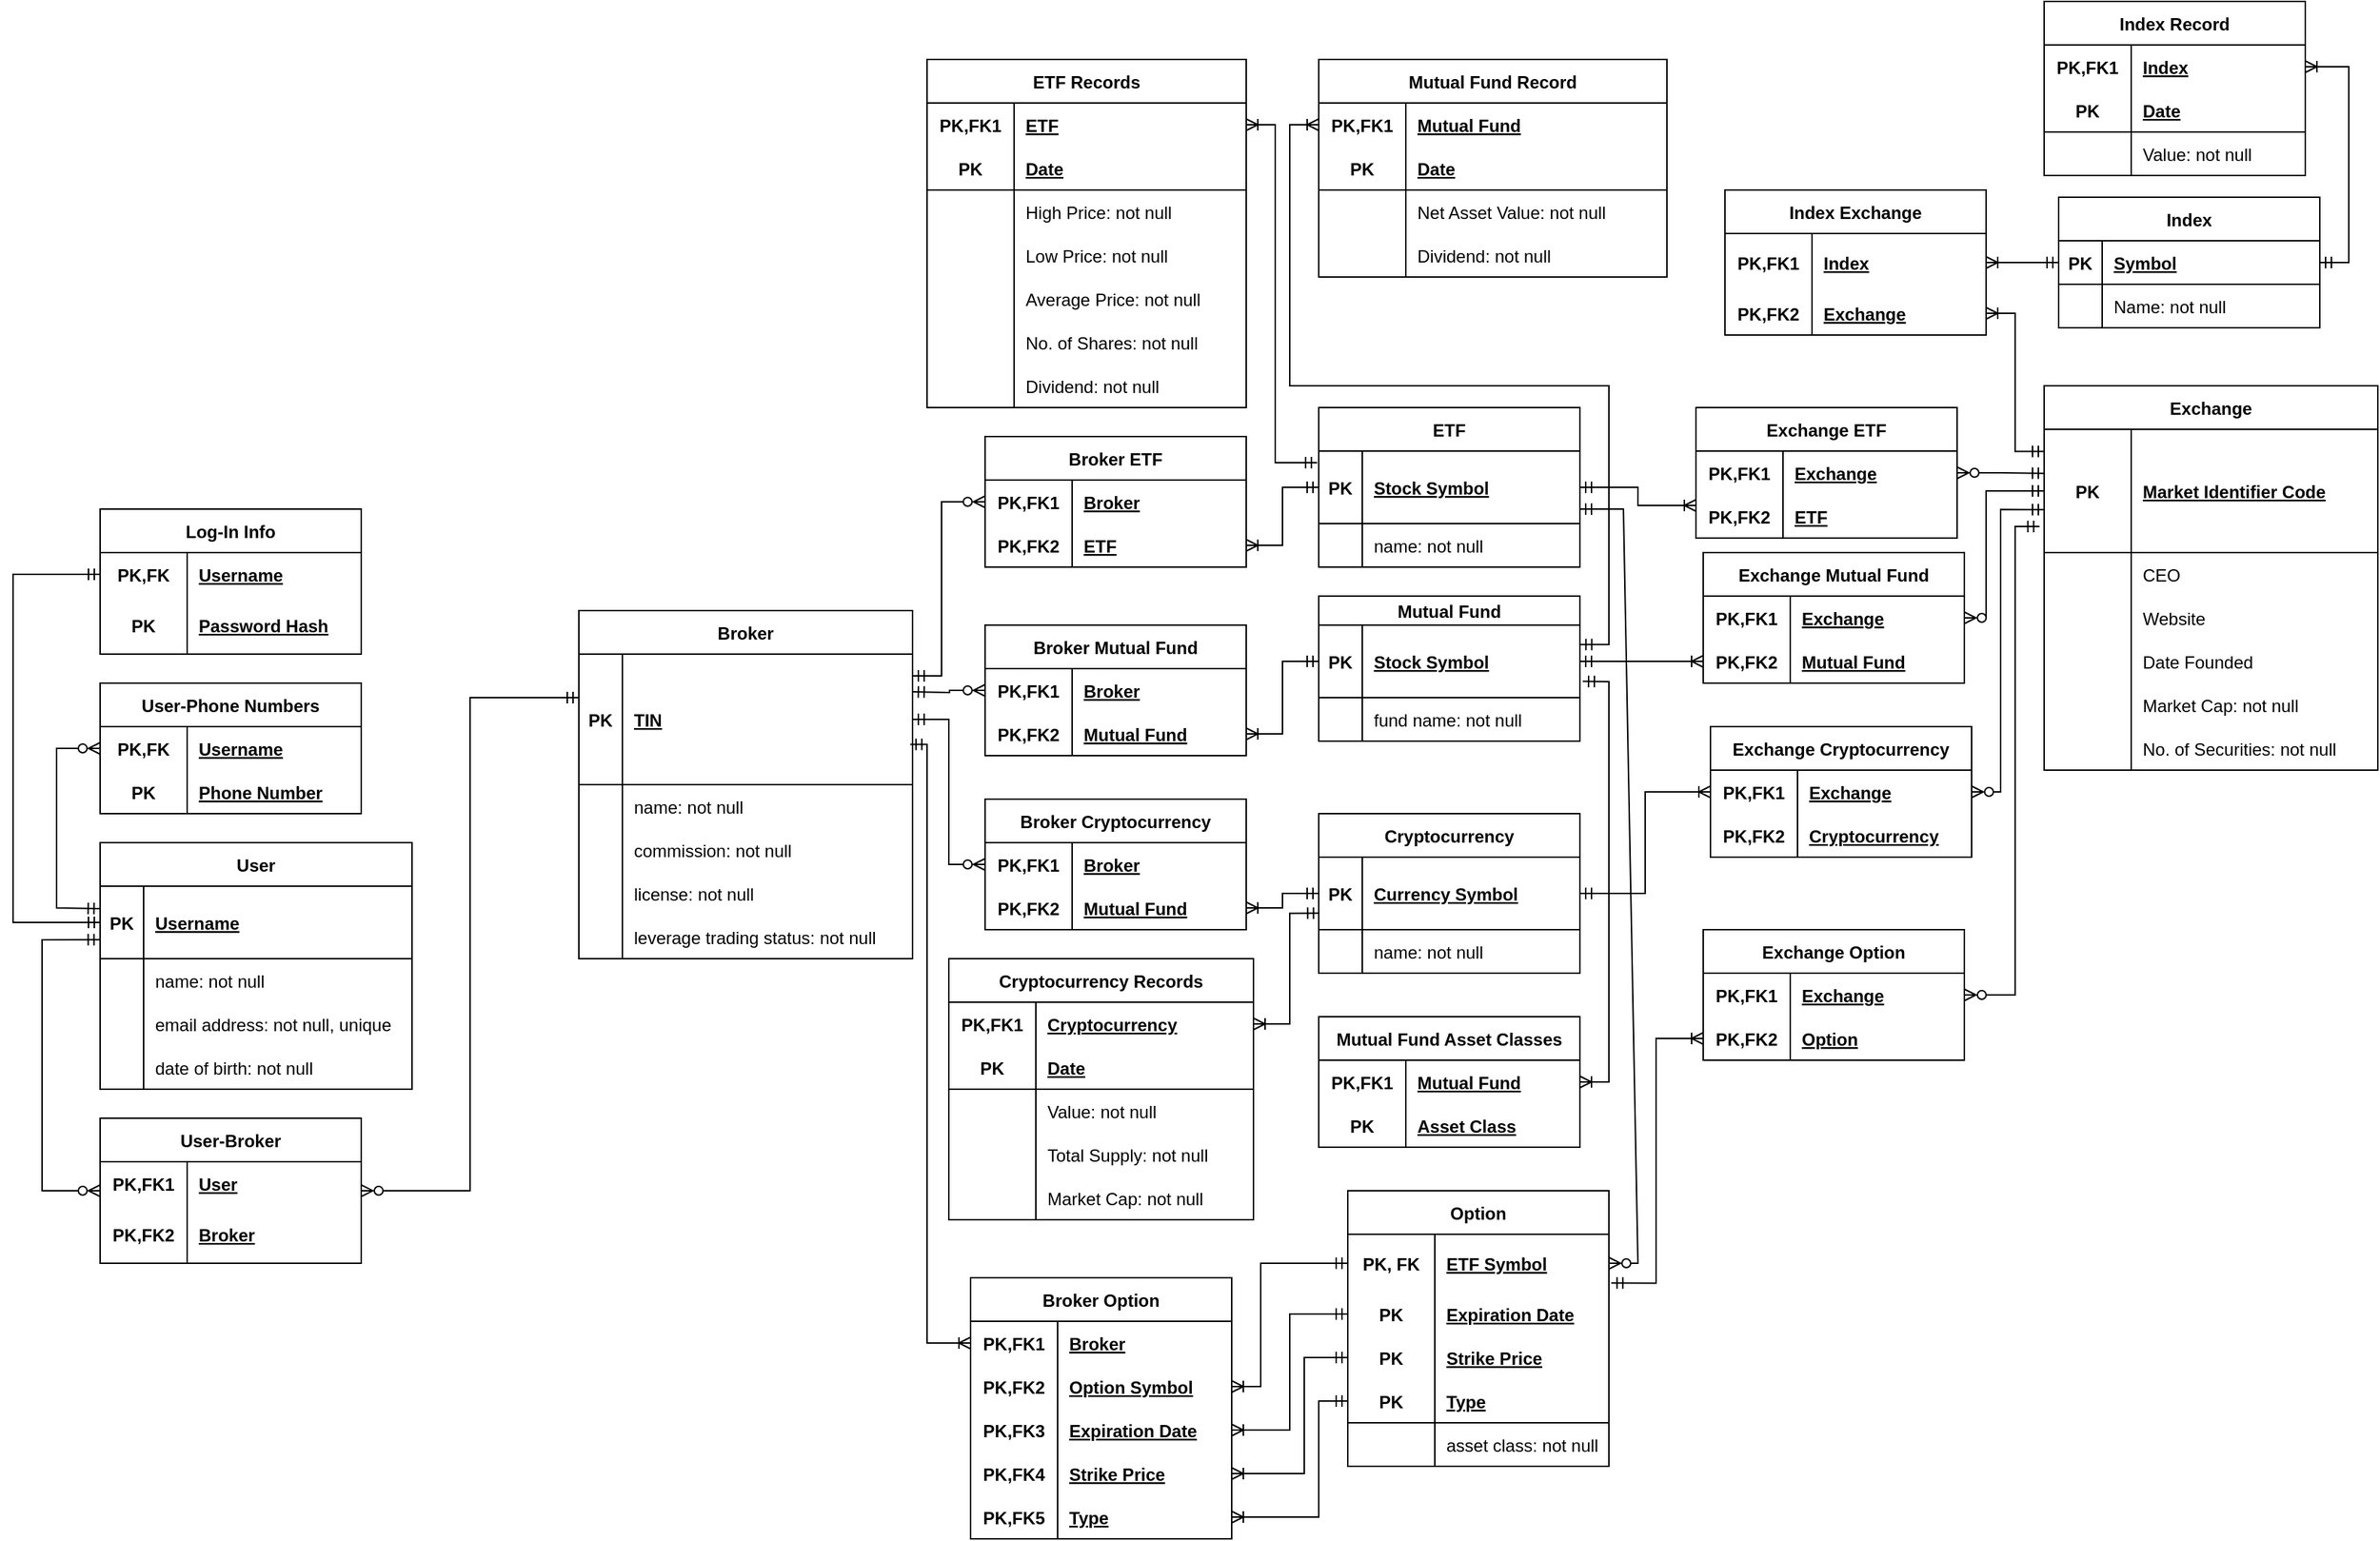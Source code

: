 <mxfile version="17.4.0" type="device"><diagram id="bOXJrhZVQ-R_ERL5lD95" name="Page-1"><mxGraphModel dx="1730" dy="1993" grid="1" gridSize="10" guides="1" tooltips="1" connect="1" arrows="1" fold="1" page="1" pageScale="1" pageWidth="850" pageHeight="1100" math="0" shadow="0"><root><mxCell id="0"/><mxCell id="1" parent="0"/><mxCell id="j0qY_j_bFsl57yRzsrNr-1" value="User" style="shape=table;startSize=30;container=1;collapsible=1;childLayout=tableLayout;fixedRows=1;rowLines=0;fontStyle=1;align=center;resizeLast=1;" vertex="1" parent="1"><mxGeometry x="80" y="500" width="215" height="170" as="geometry"/></mxCell><mxCell id="j0qY_j_bFsl57yRzsrNr-2" value="" style="shape=tableRow;horizontal=0;startSize=0;swimlaneHead=0;swimlaneBody=0;fillColor=none;collapsible=0;dropTarget=0;points=[[0,0.5],[1,0.5]];portConstraint=eastwest;top=0;left=0;right=0;bottom=1;" vertex="1" parent="j0qY_j_bFsl57yRzsrNr-1"><mxGeometry y="30" width="215" height="50" as="geometry"/></mxCell><mxCell id="j0qY_j_bFsl57yRzsrNr-3" value="PK" style="shape=partialRectangle;connectable=0;fillColor=none;top=0;left=0;bottom=0;right=0;fontStyle=1;overflow=hidden;" vertex="1" parent="j0qY_j_bFsl57yRzsrNr-2"><mxGeometry width="30" height="50" as="geometry"><mxRectangle width="30" height="50" as="alternateBounds"/></mxGeometry></mxCell><mxCell id="j0qY_j_bFsl57yRzsrNr-4" value="Username" style="shape=partialRectangle;connectable=0;fillColor=none;top=0;left=0;bottom=0;right=0;align=left;spacingLeft=6;fontStyle=5;overflow=hidden;" vertex="1" parent="j0qY_j_bFsl57yRzsrNr-2"><mxGeometry x="30" width="185" height="50" as="geometry"><mxRectangle width="185" height="50" as="alternateBounds"/></mxGeometry></mxCell><mxCell id="j0qY_j_bFsl57yRzsrNr-5" value="" style="shape=tableRow;horizontal=0;startSize=0;swimlaneHead=0;swimlaneBody=0;fillColor=none;collapsible=0;dropTarget=0;points=[[0,0.5],[1,0.5]];portConstraint=eastwest;top=0;left=0;right=0;bottom=0;" vertex="1" parent="j0qY_j_bFsl57yRzsrNr-1"><mxGeometry y="80" width="215" height="30" as="geometry"/></mxCell><mxCell id="j0qY_j_bFsl57yRzsrNr-6" value="" style="shape=partialRectangle;connectable=0;fillColor=none;top=0;left=0;bottom=0;right=0;editable=1;overflow=hidden;" vertex="1" parent="j0qY_j_bFsl57yRzsrNr-5"><mxGeometry width="30" height="30" as="geometry"><mxRectangle width="30" height="30" as="alternateBounds"/></mxGeometry></mxCell><mxCell id="j0qY_j_bFsl57yRzsrNr-7" value="name: not null" style="shape=partialRectangle;connectable=0;fillColor=none;top=0;left=0;bottom=0;right=0;align=left;spacingLeft=6;overflow=hidden;" vertex="1" parent="j0qY_j_bFsl57yRzsrNr-5"><mxGeometry x="30" width="185" height="30" as="geometry"><mxRectangle width="185" height="30" as="alternateBounds"/></mxGeometry></mxCell><mxCell id="j0qY_j_bFsl57yRzsrNr-8" value="" style="shape=tableRow;horizontal=0;startSize=0;swimlaneHead=0;swimlaneBody=0;fillColor=none;collapsible=0;dropTarget=0;points=[[0,0.5],[1,0.5]];portConstraint=eastwest;top=0;left=0;right=0;bottom=0;" vertex="1" parent="j0qY_j_bFsl57yRzsrNr-1"><mxGeometry y="110" width="215" height="30" as="geometry"/></mxCell><mxCell id="j0qY_j_bFsl57yRzsrNr-9" value="" style="shape=partialRectangle;connectable=0;fillColor=none;top=0;left=0;bottom=0;right=0;editable=1;overflow=hidden;" vertex="1" parent="j0qY_j_bFsl57yRzsrNr-8"><mxGeometry width="30" height="30" as="geometry"><mxRectangle width="30" height="30" as="alternateBounds"/></mxGeometry></mxCell><mxCell id="j0qY_j_bFsl57yRzsrNr-10" value="email address: not null, unique" style="shape=partialRectangle;connectable=0;fillColor=none;top=0;left=0;bottom=0;right=0;align=left;spacingLeft=6;overflow=hidden;" vertex="1" parent="j0qY_j_bFsl57yRzsrNr-8"><mxGeometry x="30" width="185" height="30" as="geometry"><mxRectangle width="185" height="30" as="alternateBounds"/></mxGeometry></mxCell><mxCell id="j0qY_j_bFsl57yRzsrNr-11" value="" style="shape=tableRow;horizontal=0;startSize=0;swimlaneHead=0;swimlaneBody=0;fillColor=none;collapsible=0;dropTarget=0;points=[[0,0.5],[1,0.5]];portConstraint=eastwest;top=0;left=0;right=0;bottom=0;" vertex="1" parent="j0qY_j_bFsl57yRzsrNr-1"><mxGeometry y="140" width="215" height="30" as="geometry"/></mxCell><mxCell id="j0qY_j_bFsl57yRzsrNr-12" value="" style="shape=partialRectangle;connectable=0;fillColor=none;top=0;left=0;bottom=0;right=0;editable=1;overflow=hidden;" vertex="1" parent="j0qY_j_bFsl57yRzsrNr-11"><mxGeometry width="30" height="30" as="geometry"><mxRectangle width="30" height="30" as="alternateBounds"/></mxGeometry></mxCell><mxCell id="j0qY_j_bFsl57yRzsrNr-13" value="date of birth: not null" style="shape=partialRectangle;connectable=0;fillColor=none;top=0;left=0;bottom=0;right=0;align=left;spacingLeft=6;overflow=hidden;" vertex="1" parent="j0qY_j_bFsl57yRzsrNr-11"><mxGeometry x="30" width="185" height="30" as="geometry"><mxRectangle width="185" height="30" as="alternateBounds"/></mxGeometry></mxCell><mxCell id="j0qY_j_bFsl57yRzsrNr-14" value="Log-In Info" style="shape=table;startSize=30;container=1;collapsible=1;childLayout=tableLayout;fixedRows=1;rowLines=0;fontStyle=1;align=center;resizeLast=1;" vertex="1" parent="1"><mxGeometry x="80" y="270" width="180" height="100" as="geometry"/></mxCell><mxCell id="j0qY_j_bFsl57yRzsrNr-15" value="" style="shape=tableRow;horizontal=0;startSize=0;swimlaneHead=0;swimlaneBody=0;fillColor=none;collapsible=0;dropTarget=0;points=[[0,0.5],[1,0.5]];portConstraint=eastwest;top=0;left=0;right=0;bottom=0;" vertex="1" parent="j0qY_j_bFsl57yRzsrNr-14"><mxGeometry y="30" width="180" height="30" as="geometry"/></mxCell><mxCell id="j0qY_j_bFsl57yRzsrNr-16" value="PK,FK" style="shape=partialRectangle;connectable=0;fillColor=none;top=0;left=0;bottom=0;right=0;fontStyle=1;overflow=hidden;" vertex="1" parent="j0qY_j_bFsl57yRzsrNr-15"><mxGeometry width="60" height="30" as="geometry"><mxRectangle width="60" height="30" as="alternateBounds"/></mxGeometry></mxCell><mxCell id="j0qY_j_bFsl57yRzsrNr-17" value="Username" style="shape=partialRectangle;connectable=0;fillColor=none;top=0;left=0;bottom=0;right=0;align=left;spacingLeft=6;fontStyle=5;overflow=hidden;" vertex="1" parent="j0qY_j_bFsl57yRzsrNr-15"><mxGeometry x="60" width="120" height="30" as="geometry"><mxRectangle width="120" height="30" as="alternateBounds"/></mxGeometry></mxCell><mxCell id="j0qY_j_bFsl57yRzsrNr-18" value="" style="shape=tableRow;horizontal=0;startSize=0;swimlaneHead=0;swimlaneBody=0;fillColor=none;collapsible=0;dropTarget=0;points=[[0,0.5],[1,0.5]];portConstraint=eastwest;top=0;left=0;right=0;bottom=1;" vertex="1" parent="j0qY_j_bFsl57yRzsrNr-14"><mxGeometry y="60" width="180" height="40" as="geometry"/></mxCell><mxCell id="j0qY_j_bFsl57yRzsrNr-19" value="PK" style="shape=partialRectangle;connectable=0;fillColor=none;top=0;left=0;bottom=0;right=0;fontStyle=1;overflow=hidden;" vertex="1" parent="j0qY_j_bFsl57yRzsrNr-18"><mxGeometry width="60" height="40" as="geometry"><mxRectangle width="60" height="40" as="alternateBounds"/></mxGeometry></mxCell><mxCell id="j0qY_j_bFsl57yRzsrNr-20" value="Password Hash" style="shape=partialRectangle;connectable=0;fillColor=none;top=0;left=0;bottom=0;right=0;align=left;spacingLeft=6;fontStyle=5;overflow=hidden;" vertex="1" parent="j0qY_j_bFsl57yRzsrNr-18"><mxGeometry x="60" width="120" height="40" as="geometry"><mxRectangle width="120" height="40" as="alternateBounds"/></mxGeometry></mxCell><mxCell id="j0qY_j_bFsl57yRzsrNr-28" value="User-Phone Numbers" style="shape=table;startSize=30;container=1;collapsible=1;childLayout=tableLayout;fixedRows=1;rowLines=0;fontStyle=1;align=center;resizeLast=1;" vertex="1" parent="1"><mxGeometry x="80" y="390" width="180" height="90" as="geometry"/></mxCell><mxCell id="j0qY_j_bFsl57yRzsrNr-29" value="" style="shape=tableRow;horizontal=0;startSize=0;swimlaneHead=0;swimlaneBody=0;fillColor=none;collapsible=0;dropTarget=0;points=[[0,0.5],[1,0.5]];portConstraint=eastwest;top=0;left=0;right=0;bottom=0;" vertex="1" parent="j0qY_j_bFsl57yRzsrNr-28"><mxGeometry y="30" width="180" height="30" as="geometry"/></mxCell><mxCell id="j0qY_j_bFsl57yRzsrNr-30" value="PK,FK" style="shape=partialRectangle;connectable=0;fillColor=none;top=0;left=0;bottom=0;right=0;fontStyle=1;overflow=hidden;" vertex="1" parent="j0qY_j_bFsl57yRzsrNr-29"><mxGeometry width="60" height="30" as="geometry"><mxRectangle width="60" height="30" as="alternateBounds"/></mxGeometry></mxCell><mxCell id="j0qY_j_bFsl57yRzsrNr-31" value="Username" style="shape=partialRectangle;connectable=0;fillColor=none;top=0;left=0;bottom=0;right=0;align=left;spacingLeft=6;fontStyle=5;overflow=hidden;" vertex="1" parent="j0qY_j_bFsl57yRzsrNr-29"><mxGeometry x="60" width="120" height="30" as="geometry"><mxRectangle width="120" height="30" as="alternateBounds"/></mxGeometry></mxCell><mxCell id="j0qY_j_bFsl57yRzsrNr-32" value="" style="shape=tableRow;horizontal=0;startSize=0;swimlaneHead=0;swimlaneBody=0;fillColor=none;collapsible=0;dropTarget=0;points=[[0,0.5],[1,0.5]];portConstraint=eastwest;top=0;left=0;right=0;bottom=1;" vertex="1" parent="j0qY_j_bFsl57yRzsrNr-28"><mxGeometry y="60" width="180" height="30" as="geometry"/></mxCell><mxCell id="j0qY_j_bFsl57yRzsrNr-33" value="PK" style="shape=partialRectangle;connectable=0;fillColor=none;top=0;left=0;bottom=0;right=0;fontStyle=1;overflow=hidden;" vertex="1" parent="j0qY_j_bFsl57yRzsrNr-32"><mxGeometry width="60" height="30" as="geometry"><mxRectangle width="60" height="30" as="alternateBounds"/></mxGeometry></mxCell><mxCell id="j0qY_j_bFsl57yRzsrNr-34" value="Phone Number" style="shape=partialRectangle;connectable=0;fillColor=none;top=0;left=0;bottom=0;right=0;align=left;spacingLeft=6;fontStyle=5;overflow=hidden;" vertex="1" parent="j0qY_j_bFsl57yRzsrNr-32"><mxGeometry x="60" width="120" height="30" as="geometry"><mxRectangle width="120" height="30" as="alternateBounds"/></mxGeometry></mxCell><mxCell id="j0qY_j_bFsl57yRzsrNr-57" value="Broker" style="shape=table;startSize=30;container=1;collapsible=1;childLayout=tableLayout;fixedRows=1;rowLines=0;fontStyle=1;align=center;resizeLast=1;" vertex="1" parent="1"><mxGeometry x="410" y="340" width="230" height="240" as="geometry"/></mxCell><mxCell id="j0qY_j_bFsl57yRzsrNr-58" value="" style="shape=tableRow;horizontal=0;startSize=0;swimlaneHead=0;swimlaneBody=0;fillColor=none;collapsible=0;dropTarget=0;points=[[0,0.5],[1,0.5]];portConstraint=eastwest;top=0;left=0;right=0;bottom=1;" vertex="1" parent="j0qY_j_bFsl57yRzsrNr-57"><mxGeometry y="30" width="230" height="90" as="geometry"/></mxCell><mxCell id="j0qY_j_bFsl57yRzsrNr-59" value="PK" style="shape=partialRectangle;connectable=0;fillColor=none;top=0;left=0;bottom=0;right=0;fontStyle=1;overflow=hidden;" vertex="1" parent="j0qY_j_bFsl57yRzsrNr-58"><mxGeometry width="30" height="90" as="geometry"><mxRectangle width="30" height="90" as="alternateBounds"/></mxGeometry></mxCell><mxCell id="j0qY_j_bFsl57yRzsrNr-60" value="TIN" style="shape=partialRectangle;connectable=0;fillColor=none;top=0;left=0;bottom=0;right=0;align=left;spacingLeft=6;fontStyle=5;overflow=hidden;" vertex="1" parent="j0qY_j_bFsl57yRzsrNr-58"><mxGeometry x="30" width="200" height="90" as="geometry"><mxRectangle width="200" height="90" as="alternateBounds"/></mxGeometry></mxCell><mxCell id="j0qY_j_bFsl57yRzsrNr-61" value="" style="shape=tableRow;horizontal=0;startSize=0;swimlaneHead=0;swimlaneBody=0;fillColor=none;collapsible=0;dropTarget=0;points=[[0,0.5],[1,0.5]];portConstraint=eastwest;top=0;left=0;right=0;bottom=0;" vertex="1" parent="j0qY_j_bFsl57yRzsrNr-57"><mxGeometry y="120" width="230" height="30" as="geometry"/></mxCell><mxCell id="j0qY_j_bFsl57yRzsrNr-62" value="" style="shape=partialRectangle;connectable=0;fillColor=none;top=0;left=0;bottom=0;right=0;editable=1;overflow=hidden;" vertex="1" parent="j0qY_j_bFsl57yRzsrNr-61"><mxGeometry width="30" height="30" as="geometry"><mxRectangle width="30" height="30" as="alternateBounds"/></mxGeometry></mxCell><mxCell id="j0qY_j_bFsl57yRzsrNr-63" value="name: not null" style="shape=partialRectangle;connectable=0;fillColor=none;top=0;left=0;bottom=0;right=0;align=left;spacingLeft=6;overflow=hidden;" vertex="1" parent="j0qY_j_bFsl57yRzsrNr-61"><mxGeometry x="30" width="200" height="30" as="geometry"><mxRectangle width="200" height="30" as="alternateBounds"/></mxGeometry></mxCell><mxCell id="j0qY_j_bFsl57yRzsrNr-64" value="" style="shape=tableRow;horizontal=0;startSize=0;swimlaneHead=0;swimlaneBody=0;fillColor=none;collapsible=0;dropTarget=0;points=[[0,0.5],[1,0.5]];portConstraint=eastwest;top=0;left=0;right=0;bottom=0;" vertex="1" parent="j0qY_j_bFsl57yRzsrNr-57"><mxGeometry y="150" width="230" height="30" as="geometry"/></mxCell><mxCell id="j0qY_j_bFsl57yRzsrNr-65" value="" style="shape=partialRectangle;connectable=0;fillColor=none;top=0;left=0;bottom=0;right=0;editable=1;overflow=hidden;" vertex="1" parent="j0qY_j_bFsl57yRzsrNr-64"><mxGeometry width="30" height="30" as="geometry"><mxRectangle width="30" height="30" as="alternateBounds"/></mxGeometry></mxCell><mxCell id="j0qY_j_bFsl57yRzsrNr-66" value="commission: not null" style="shape=partialRectangle;connectable=0;fillColor=none;top=0;left=0;bottom=0;right=0;align=left;spacingLeft=6;overflow=hidden;" vertex="1" parent="j0qY_j_bFsl57yRzsrNr-64"><mxGeometry x="30" width="200" height="30" as="geometry"><mxRectangle width="200" height="30" as="alternateBounds"/></mxGeometry></mxCell><mxCell id="j0qY_j_bFsl57yRzsrNr-67" value="" style="shape=tableRow;horizontal=0;startSize=0;swimlaneHead=0;swimlaneBody=0;fillColor=none;collapsible=0;dropTarget=0;points=[[0,0.5],[1,0.5]];portConstraint=eastwest;top=0;left=0;right=0;bottom=0;" vertex="1" parent="j0qY_j_bFsl57yRzsrNr-57"><mxGeometry y="180" width="230" height="30" as="geometry"/></mxCell><mxCell id="j0qY_j_bFsl57yRzsrNr-68" value="" style="shape=partialRectangle;connectable=0;fillColor=none;top=0;left=0;bottom=0;right=0;editable=1;overflow=hidden;" vertex="1" parent="j0qY_j_bFsl57yRzsrNr-67"><mxGeometry width="30" height="30" as="geometry"><mxRectangle width="30" height="30" as="alternateBounds"/></mxGeometry></mxCell><mxCell id="j0qY_j_bFsl57yRzsrNr-69" value="license: not null" style="shape=partialRectangle;connectable=0;fillColor=none;top=0;left=0;bottom=0;right=0;align=left;spacingLeft=6;overflow=hidden;" vertex="1" parent="j0qY_j_bFsl57yRzsrNr-67"><mxGeometry x="30" width="200" height="30" as="geometry"><mxRectangle width="200" height="30" as="alternateBounds"/></mxGeometry></mxCell><mxCell id="j0qY_j_bFsl57yRzsrNr-70" style="shape=tableRow;horizontal=0;startSize=0;swimlaneHead=0;swimlaneBody=0;fillColor=none;collapsible=0;dropTarget=0;points=[[0,0.5],[1,0.5]];portConstraint=eastwest;top=0;left=0;right=0;bottom=0;" vertex="1" parent="j0qY_j_bFsl57yRzsrNr-57"><mxGeometry y="210" width="230" height="30" as="geometry"/></mxCell><mxCell id="j0qY_j_bFsl57yRzsrNr-71" style="shape=partialRectangle;connectable=0;fillColor=none;top=0;left=0;bottom=0;right=0;editable=1;overflow=hidden;" vertex="1" parent="j0qY_j_bFsl57yRzsrNr-70"><mxGeometry width="30" height="30" as="geometry"><mxRectangle width="30" height="30" as="alternateBounds"/></mxGeometry></mxCell><mxCell id="j0qY_j_bFsl57yRzsrNr-72" value="leverage trading status: not null" style="shape=partialRectangle;connectable=0;fillColor=none;top=0;left=0;bottom=0;right=0;align=left;spacingLeft=6;overflow=hidden;" vertex="1" parent="j0qY_j_bFsl57yRzsrNr-70"><mxGeometry x="30" width="200" height="30" as="geometry"><mxRectangle width="200" height="30" as="alternateBounds"/></mxGeometry></mxCell><mxCell id="j0qY_j_bFsl57yRzsrNr-107" style="edgeStyle=orthogonalEdgeStyle;rounded=0;orthogonalLoop=1;jettySize=auto;html=1;exitX=1;exitY=0.5;exitDx=0;exitDy=0;entryX=0;entryY=0.25;entryDx=0;entryDy=0;startArrow=ERzeroToMany;startFill=0;endArrow=ERmandOne;endFill=0;" edge="1" parent="1" source="j0qY_j_bFsl57yRzsrNr-86" target="j0qY_j_bFsl57yRzsrNr-57"><mxGeometry relative="1" as="geometry"/></mxCell><mxCell id="j0qY_j_bFsl57yRzsrNr-86" value="User-Broker" style="shape=table;startSize=30;container=1;collapsible=1;childLayout=tableLayout;fixedRows=1;rowLines=0;fontStyle=1;align=center;resizeLast=1;" vertex="1" parent="1"><mxGeometry x="80" y="690" width="180" height="100" as="geometry"/></mxCell><mxCell id="j0qY_j_bFsl57yRzsrNr-87" value="" style="shape=tableRow;horizontal=0;startSize=0;swimlaneHead=0;swimlaneBody=0;fillColor=none;collapsible=0;dropTarget=0;points=[[0,0.5],[1,0.5]];portConstraint=eastwest;top=0;left=0;right=0;bottom=0;" vertex="1" parent="j0qY_j_bFsl57yRzsrNr-86"><mxGeometry y="30" width="180" height="30" as="geometry"/></mxCell><mxCell id="j0qY_j_bFsl57yRzsrNr-88" value="PK,FK1" style="shape=partialRectangle;connectable=0;fillColor=none;top=0;left=0;bottom=0;right=0;fontStyle=1;overflow=hidden;" vertex="1" parent="j0qY_j_bFsl57yRzsrNr-87"><mxGeometry width="60" height="30" as="geometry"><mxRectangle width="60" height="30" as="alternateBounds"/></mxGeometry></mxCell><mxCell id="j0qY_j_bFsl57yRzsrNr-89" value="User" style="shape=partialRectangle;connectable=0;fillColor=none;top=0;left=0;bottom=0;right=0;align=left;spacingLeft=6;fontStyle=5;overflow=hidden;" vertex="1" parent="j0qY_j_bFsl57yRzsrNr-87"><mxGeometry x="60" width="120" height="30" as="geometry"><mxRectangle width="120" height="30" as="alternateBounds"/></mxGeometry></mxCell><mxCell id="j0qY_j_bFsl57yRzsrNr-90" value="" style="shape=tableRow;horizontal=0;startSize=0;swimlaneHead=0;swimlaneBody=0;fillColor=none;collapsible=0;dropTarget=0;points=[[0,0.5],[1,0.5]];portConstraint=eastwest;top=0;left=0;right=0;bottom=1;" vertex="1" parent="j0qY_j_bFsl57yRzsrNr-86"><mxGeometry y="60" width="180" height="40" as="geometry"/></mxCell><mxCell id="j0qY_j_bFsl57yRzsrNr-91" value="PK,FK2" style="shape=partialRectangle;connectable=0;fillColor=none;top=0;left=0;bottom=0;right=0;fontStyle=1;overflow=hidden;" vertex="1" parent="j0qY_j_bFsl57yRzsrNr-90"><mxGeometry width="60" height="40" as="geometry"><mxRectangle width="60" height="40" as="alternateBounds"/></mxGeometry></mxCell><mxCell id="j0qY_j_bFsl57yRzsrNr-92" value="Broker" style="shape=partialRectangle;connectable=0;fillColor=none;top=0;left=0;bottom=0;right=0;align=left;spacingLeft=6;fontStyle=5;overflow=hidden;" vertex="1" parent="j0qY_j_bFsl57yRzsrNr-90"><mxGeometry x="60" width="120" height="40" as="geometry"><mxRectangle width="120" height="40" as="alternateBounds"/></mxGeometry></mxCell><mxCell id="j0qY_j_bFsl57yRzsrNr-104" value="" style="endArrow=ERmandOne;html=1;rounded=0;entryX=-0.001;entryY=0.309;entryDx=0;entryDy=0;entryPerimeter=0;exitX=0;exitY=0.5;exitDx=0;exitDy=0;startArrow=ERzeroToMany;startFill=0;endFill=0;" edge="1" parent="1" source="j0qY_j_bFsl57yRzsrNr-29" target="j0qY_j_bFsl57yRzsrNr-2"><mxGeometry relative="1" as="geometry"><mxPoint x="410" y="600" as="sourcePoint"/><mxPoint x="570" y="600" as="targetPoint"/><Array as="points"><mxPoint x="50" y="435"/><mxPoint x="50" y="545"/></Array></mxGeometry></mxCell><mxCell id="j0qY_j_bFsl57yRzsrNr-105" style="edgeStyle=orthogonalEdgeStyle;rounded=0;orthogonalLoop=1;jettySize=auto;html=1;exitX=0;exitY=0.5;exitDx=0;exitDy=0;entryX=0;entryY=0.5;entryDx=0;entryDy=0;startArrow=ERmandOne;startFill=0;endArrow=ERmandOne;endFill=0;" edge="1" parent="1" source="j0qY_j_bFsl57yRzsrNr-2" target="j0qY_j_bFsl57yRzsrNr-15"><mxGeometry relative="1" as="geometry"><Array as="points"><mxPoint x="20" y="555"/><mxPoint x="20" y="315"/></Array></mxGeometry></mxCell><mxCell id="j0qY_j_bFsl57yRzsrNr-106" value="" style="endArrow=ERmandOne;html=1;rounded=0;entryX=-0.001;entryY=0.737;entryDx=0;entryDy=0;entryPerimeter=0;exitX=0;exitY=0.5;exitDx=0;exitDy=0;startArrow=ERzeroToMany;startFill=0;endFill=0;" edge="1" parent="1" source="j0qY_j_bFsl57yRzsrNr-86" target="j0qY_j_bFsl57yRzsrNr-2"><mxGeometry relative="1" as="geometry"><mxPoint x="410" y="670" as="sourcePoint"/><mxPoint x="570" y="670" as="targetPoint"/><Array as="points"><mxPoint x="40" y="740"/><mxPoint x="40" y="567"/></Array></mxGeometry></mxCell><mxCell id="j0qY_j_bFsl57yRzsrNr-108" value="ETF" style="shape=table;startSize=30;container=1;collapsible=1;childLayout=tableLayout;fixedRows=1;rowLines=0;fontStyle=1;align=center;resizeLast=1;" vertex="1" parent="1"><mxGeometry x="920" y="200" width="180" height="110" as="geometry"/></mxCell><mxCell id="j0qY_j_bFsl57yRzsrNr-109" value="" style="shape=tableRow;horizontal=0;startSize=0;swimlaneHead=0;swimlaneBody=0;fillColor=none;collapsible=0;dropTarget=0;points=[[0,0.5],[1,0.5]];portConstraint=eastwest;top=0;left=0;right=0;bottom=1;" vertex="1" parent="j0qY_j_bFsl57yRzsrNr-108"><mxGeometry y="30" width="180" height="50" as="geometry"/></mxCell><mxCell id="j0qY_j_bFsl57yRzsrNr-110" value="PK" style="shape=partialRectangle;connectable=0;fillColor=none;top=0;left=0;bottom=0;right=0;fontStyle=1;overflow=hidden;" vertex="1" parent="j0qY_j_bFsl57yRzsrNr-109"><mxGeometry width="30" height="50" as="geometry"><mxRectangle width="30" height="50" as="alternateBounds"/></mxGeometry></mxCell><mxCell id="j0qY_j_bFsl57yRzsrNr-111" value="Stock Symbol" style="shape=partialRectangle;connectable=0;fillColor=none;top=0;left=0;bottom=0;right=0;align=left;spacingLeft=6;fontStyle=5;overflow=hidden;" vertex="1" parent="j0qY_j_bFsl57yRzsrNr-109"><mxGeometry x="30" width="150" height="50" as="geometry"><mxRectangle width="150" height="50" as="alternateBounds"/></mxGeometry></mxCell><mxCell id="j0qY_j_bFsl57yRzsrNr-112" value="" style="shape=tableRow;horizontal=0;startSize=0;swimlaneHead=0;swimlaneBody=0;fillColor=none;collapsible=0;dropTarget=0;points=[[0,0.5],[1,0.5]];portConstraint=eastwest;top=0;left=0;right=0;bottom=0;" vertex="1" parent="j0qY_j_bFsl57yRzsrNr-108"><mxGeometry y="80" width="180" height="30" as="geometry"/></mxCell><mxCell id="j0qY_j_bFsl57yRzsrNr-113" value="" style="shape=partialRectangle;connectable=0;fillColor=none;top=0;left=0;bottom=0;right=0;editable=1;overflow=hidden;" vertex="1" parent="j0qY_j_bFsl57yRzsrNr-112"><mxGeometry width="30" height="30" as="geometry"><mxRectangle width="30" height="30" as="alternateBounds"/></mxGeometry></mxCell><mxCell id="j0qY_j_bFsl57yRzsrNr-114" value="name: not null" style="shape=partialRectangle;connectable=0;fillColor=none;top=0;left=0;bottom=0;right=0;align=left;spacingLeft=6;overflow=hidden;" vertex="1" parent="j0qY_j_bFsl57yRzsrNr-112"><mxGeometry x="30" width="150" height="30" as="geometry"><mxRectangle width="150" height="30" as="alternateBounds"/></mxGeometry></mxCell><mxCell id="j0qY_j_bFsl57yRzsrNr-121" value="Cryptocurrency" style="shape=table;startSize=30;container=1;collapsible=1;childLayout=tableLayout;fixedRows=1;rowLines=0;fontStyle=1;align=center;resizeLast=1;" vertex="1" parent="1"><mxGeometry x="920" y="480" width="180" height="110" as="geometry"/></mxCell><mxCell id="j0qY_j_bFsl57yRzsrNr-122" value="" style="shape=tableRow;horizontal=0;startSize=0;swimlaneHead=0;swimlaneBody=0;fillColor=none;collapsible=0;dropTarget=0;points=[[0,0.5],[1,0.5]];portConstraint=eastwest;top=0;left=0;right=0;bottom=1;" vertex="1" parent="j0qY_j_bFsl57yRzsrNr-121"><mxGeometry y="30" width="180" height="50" as="geometry"/></mxCell><mxCell id="j0qY_j_bFsl57yRzsrNr-123" value="PK" style="shape=partialRectangle;connectable=0;fillColor=none;top=0;left=0;bottom=0;right=0;fontStyle=1;overflow=hidden;" vertex="1" parent="j0qY_j_bFsl57yRzsrNr-122"><mxGeometry width="30" height="50" as="geometry"><mxRectangle width="30" height="50" as="alternateBounds"/></mxGeometry></mxCell><mxCell id="j0qY_j_bFsl57yRzsrNr-124" value="Currency Symbol" style="shape=partialRectangle;connectable=0;fillColor=none;top=0;left=0;bottom=0;right=0;align=left;spacingLeft=6;fontStyle=5;overflow=hidden;" vertex="1" parent="j0qY_j_bFsl57yRzsrNr-122"><mxGeometry x="30" width="150" height="50" as="geometry"><mxRectangle width="150" height="50" as="alternateBounds"/></mxGeometry></mxCell><mxCell id="j0qY_j_bFsl57yRzsrNr-125" value="" style="shape=tableRow;horizontal=0;startSize=0;swimlaneHead=0;swimlaneBody=0;fillColor=none;collapsible=0;dropTarget=0;points=[[0,0.5],[1,0.5]];portConstraint=eastwest;top=0;left=0;right=0;bottom=0;" vertex="1" parent="j0qY_j_bFsl57yRzsrNr-121"><mxGeometry y="80" width="180" height="30" as="geometry"/></mxCell><mxCell id="j0qY_j_bFsl57yRzsrNr-126" value="" style="shape=partialRectangle;connectable=0;fillColor=none;top=0;left=0;bottom=0;right=0;editable=1;overflow=hidden;" vertex="1" parent="j0qY_j_bFsl57yRzsrNr-125"><mxGeometry width="30" height="30" as="geometry"><mxRectangle width="30" height="30" as="alternateBounds"/></mxGeometry></mxCell><mxCell id="j0qY_j_bFsl57yRzsrNr-127" value="name: not null" style="shape=partialRectangle;connectable=0;fillColor=none;top=0;left=0;bottom=0;right=0;align=left;spacingLeft=6;overflow=hidden;" vertex="1" parent="j0qY_j_bFsl57yRzsrNr-125"><mxGeometry x="30" width="150" height="30" as="geometry"><mxRectangle width="150" height="30" as="alternateBounds"/></mxGeometry></mxCell><mxCell id="j0qY_j_bFsl57yRzsrNr-147" value="Mutual Fund" style="shape=table;startSize=20;container=1;collapsible=1;childLayout=tableLayout;fixedRows=1;rowLines=0;fontStyle=1;align=center;resizeLast=1;" vertex="1" parent="1"><mxGeometry x="920" y="330" width="180" height="100" as="geometry"/></mxCell><mxCell id="j0qY_j_bFsl57yRzsrNr-148" value="" style="shape=tableRow;horizontal=0;startSize=0;swimlaneHead=0;swimlaneBody=0;fillColor=none;collapsible=0;dropTarget=0;points=[[0,0.5],[1,0.5]];portConstraint=eastwest;top=0;left=0;right=0;bottom=1;" vertex="1" parent="j0qY_j_bFsl57yRzsrNr-147"><mxGeometry y="20" width="180" height="50" as="geometry"/></mxCell><mxCell id="j0qY_j_bFsl57yRzsrNr-149" value="PK" style="shape=partialRectangle;connectable=0;fillColor=none;top=0;left=0;bottom=0;right=0;fontStyle=1;overflow=hidden;" vertex="1" parent="j0qY_j_bFsl57yRzsrNr-148"><mxGeometry width="30" height="50" as="geometry"><mxRectangle width="30" height="50" as="alternateBounds"/></mxGeometry></mxCell><mxCell id="j0qY_j_bFsl57yRzsrNr-150" value="Stock Symbol" style="shape=partialRectangle;connectable=0;fillColor=none;top=0;left=0;bottom=0;right=0;align=left;spacingLeft=6;fontStyle=5;overflow=hidden;" vertex="1" parent="j0qY_j_bFsl57yRzsrNr-148"><mxGeometry x="30" width="150" height="50" as="geometry"><mxRectangle width="150" height="50" as="alternateBounds"/></mxGeometry></mxCell><mxCell id="j0qY_j_bFsl57yRzsrNr-151" value="" style="shape=tableRow;horizontal=0;startSize=0;swimlaneHead=0;swimlaneBody=0;fillColor=none;collapsible=0;dropTarget=0;points=[[0,0.5],[1,0.5]];portConstraint=eastwest;top=0;left=0;right=0;bottom=0;" vertex="1" parent="j0qY_j_bFsl57yRzsrNr-147"><mxGeometry y="70" width="180" height="30" as="geometry"/></mxCell><mxCell id="j0qY_j_bFsl57yRzsrNr-152" value="" style="shape=partialRectangle;connectable=0;fillColor=none;top=0;left=0;bottom=0;right=0;editable=1;overflow=hidden;" vertex="1" parent="j0qY_j_bFsl57yRzsrNr-151"><mxGeometry width="30" height="30" as="geometry"><mxRectangle width="30" height="30" as="alternateBounds"/></mxGeometry></mxCell><mxCell id="j0qY_j_bFsl57yRzsrNr-153" value="fund name: not null" style="shape=partialRectangle;connectable=0;fillColor=none;top=0;left=0;bottom=0;right=0;align=left;spacingLeft=6;overflow=hidden;" vertex="1" parent="j0qY_j_bFsl57yRzsrNr-151"><mxGeometry x="30" width="150" height="30" as="geometry"><mxRectangle width="150" height="30" as="alternateBounds"/></mxGeometry></mxCell><mxCell id="j0qY_j_bFsl57yRzsrNr-204" value="Option" style="shape=table;startSize=30;container=1;collapsible=1;childLayout=tableLayout;fixedRows=1;rowLines=0;fontStyle=1;align=center;resizeLast=1;" vertex="1" parent="1"><mxGeometry x="940" y="740" width="180" height="190" as="geometry"/></mxCell><mxCell id="j0qY_j_bFsl57yRzsrNr-205" value="" style="shape=tableRow;horizontal=0;startSize=0;swimlaneHead=0;swimlaneBody=0;fillColor=none;collapsible=0;dropTarget=0;points=[[0,0.5],[1,0.5]];portConstraint=eastwest;top=0;left=0;right=0;bottom=0;" vertex="1" parent="j0qY_j_bFsl57yRzsrNr-204"><mxGeometry y="30" width="180" height="40" as="geometry"/></mxCell><mxCell id="j0qY_j_bFsl57yRzsrNr-206" value="PK, FK" style="shape=partialRectangle;connectable=0;fillColor=none;top=0;left=0;bottom=0;right=0;fontStyle=1;overflow=hidden;" vertex="1" parent="j0qY_j_bFsl57yRzsrNr-205"><mxGeometry width="60" height="40" as="geometry"><mxRectangle width="60" height="40" as="alternateBounds"/></mxGeometry></mxCell><mxCell id="j0qY_j_bFsl57yRzsrNr-207" value="ETF Symbol" style="shape=partialRectangle;connectable=0;fillColor=none;top=0;left=0;bottom=0;right=0;align=left;spacingLeft=6;fontStyle=5;overflow=hidden;" vertex="1" parent="j0qY_j_bFsl57yRzsrNr-205"><mxGeometry x="60" width="120" height="40" as="geometry"><mxRectangle width="120" height="40" as="alternateBounds"/></mxGeometry></mxCell><mxCell id="j0qY_j_bFsl57yRzsrNr-232" style="shape=tableRow;horizontal=0;startSize=0;swimlaneHead=0;swimlaneBody=0;fillColor=none;collapsible=0;dropTarget=0;points=[[0,0.5],[1,0.5]];portConstraint=eastwest;top=0;left=0;right=0;bottom=0;" vertex="1" parent="j0qY_j_bFsl57yRzsrNr-204"><mxGeometry y="70" width="180" height="30" as="geometry"/></mxCell><mxCell id="j0qY_j_bFsl57yRzsrNr-233" value="PK" style="shape=partialRectangle;connectable=0;fillColor=none;top=0;left=0;bottom=0;right=0;fontStyle=1;overflow=hidden;" vertex="1" parent="j0qY_j_bFsl57yRzsrNr-232"><mxGeometry width="60" height="30" as="geometry"><mxRectangle width="60" height="30" as="alternateBounds"/></mxGeometry></mxCell><mxCell id="j0qY_j_bFsl57yRzsrNr-234" value="Expiration Date" style="shape=partialRectangle;connectable=0;fillColor=none;top=0;left=0;bottom=0;right=0;align=left;spacingLeft=6;fontStyle=5;overflow=hidden;" vertex="1" parent="j0qY_j_bFsl57yRzsrNr-232"><mxGeometry x="60" width="120" height="30" as="geometry"><mxRectangle width="120" height="30" as="alternateBounds"/></mxGeometry></mxCell><mxCell id="j0qY_j_bFsl57yRzsrNr-229" style="shape=tableRow;horizontal=0;startSize=0;swimlaneHead=0;swimlaneBody=0;fillColor=none;collapsible=0;dropTarget=0;points=[[0,0.5],[1,0.5]];portConstraint=eastwest;top=0;left=0;right=0;bottom=0;" vertex="1" parent="j0qY_j_bFsl57yRzsrNr-204"><mxGeometry y="100" width="180" height="30" as="geometry"/></mxCell><mxCell id="j0qY_j_bFsl57yRzsrNr-230" value="PK" style="shape=partialRectangle;connectable=0;fillColor=none;top=0;left=0;bottom=0;right=0;fontStyle=1;overflow=hidden;" vertex="1" parent="j0qY_j_bFsl57yRzsrNr-229"><mxGeometry width="60" height="30" as="geometry"><mxRectangle width="60" height="30" as="alternateBounds"/></mxGeometry></mxCell><mxCell id="j0qY_j_bFsl57yRzsrNr-231" value="Strike Price" style="shape=partialRectangle;connectable=0;fillColor=none;top=0;left=0;bottom=0;right=0;align=left;spacingLeft=6;fontStyle=5;overflow=hidden;" vertex="1" parent="j0qY_j_bFsl57yRzsrNr-229"><mxGeometry x="60" width="120" height="30" as="geometry"><mxRectangle width="120" height="30" as="alternateBounds"/></mxGeometry></mxCell><mxCell id="j0qY_j_bFsl57yRzsrNr-208" value="" style="shape=tableRow;horizontal=0;startSize=0;swimlaneHead=0;swimlaneBody=0;fillColor=none;collapsible=0;dropTarget=0;points=[[0,0.5],[1,0.5]];portConstraint=eastwest;top=0;left=0;right=0;bottom=1;" vertex="1" parent="j0qY_j_bFsl57yRzsrNr-204"><mxGeometry y="130" width="180" height="30" as="geometry"/></mxCell><mxCell id="j0qY_j_bFsl57yRzsrNr-209" value="PK" style="shape=partialRectangle;connectable=0;fillColor=none;top=0;left=0;bottom=0;right=0;fontStyle=1;overflow=hidden;" vertex="1" parent="j0qY_j_bFsl57yRzsrNr-208"><mxGeometry width="60" height="30" as="geometry"><mxRectangle width="60" height="30" as="alternateBounds"/></mxGeometry></mxCell><mxCell id="j0qY_j_bFsl57yRzsrNr-210" value="Type" style="shape=partialRectangle;connectable=0;fillColor=none;top=0;left=0;bottom=0;right=0;align=left;spacingLeft=6;fontStyle=5;overflow=hidden;" vertex="1" parent="j0qY_j_bFsl57yRzsrNr-208"><mxGeometry x="60" width="120" height="30" as="geometry"><mxRectangle width="120" height="30" as="alternateBounds"/></mxGeometry></mxCell><mxCell id="j0qY_j_bFsl57yRzsrNr-235" style="shape=tableRow;horizontal=0;startSize=0;swimlaneHead=0;swimlaneBody=0;fillColor=none;collapsible=0;dropTarget=0;points=[[0,0.5],[1,0.5]];portConstraint=eastwest;top=0;left=0;right=0;bottom=1;" vertex="1" parent="j0qY_j_bFsl57yRzsrNr-204"><mxGeometry y="160" width="180" height="30" as="geometry"/></mxCell><mxCell id="j0qY_j_bFsl57yRzsrNr-236" style="shape=partialRectangle;connectable=0;fillColor=none;top=0;left=0;bottom=0;right=0;fontStyle=1;overflow=hidden;" vertex="1" parent="j0qY_j_bFsl57yRzsrNr-235"><mxGeometry width="60" height="30" as="geometry"><mxRectangle width="60" height="30" as="alternateBounds"/></mxGeometry></mxCell><mxCell id="j0qY_j_bFsl57yRzsrNr-237" value="asset class: not null" style="shape=partialRectangle;connectable=0;fillColor=none;top=0;left=0;bottom=0;right=0;align=left;spacingLeft=6;fontStyle=0;overflow=hidden;" vertex="1" parent="j0qY_j_bFsl57yRzsrNr-235"><mxGeometry x="60" width="120" height="30" as="geometry"><mxRectangle width="120" height="30" as="alternateBounds"/></mxGeometry></mxCell><mxCell id="j0qY_j_bFsl57yRzsrNr-265" style="edgeStyle=orthogonalEdgeStyle;rounded=0;orthogonalLoop=1;jettySize=auto;html=1;startArrow=ERzeroToMany;startFill=0;endArrow=ERmandOne;endFill=0;" edge="1" parent="1" source="j0qY_j_bFsl57yRzsrNr-238"><mxGeometry relative="1" as="geometry"><mxPoint x="640" y="385" as="targetPoint"/><Array as="points"><mxPoint x="660" y="265"/><mxPoint x="660" y="385"/></Array></mxGeometry></mxCell><mxCell id="j0qY_j_bFsl57yRzsrNr-238" value="Broker ETF" style="shape=table;startSize=30;container=1;collapsible=1;childLayout=tableLayout;fixedRows=1;rowLines=0;fontStyle=1;align=center;resizeLast=1;" vertex="1" parent="1"><mxGeometry x="690" y="220" width="180" height="90" as="geometry"/></mxCell><mxCell id="j0qY_j_bFsl57yRzsrNr-239" value="" style="shape=tableRow;horizontal=0;startSize=0;swimlaneHead=0;swimlaneBody=0;fillColor=none;collapsible=0;dropTarget=0;points=[[0,0.5],[1,0.5]];portConstraint=eastwest;top=0;left=0;right=0;bottom=0;" vertex="1" parent="j0qY_j_bFsl57yRzsrNr-238"><mxGeometry y="30" width="180" height="30" as="geometry"/></mxCell><mxCell id="j0qY_j_bFsl57yRzsrNr-240" value="PK,FK1" style="shape=partialRectangle;connectable=0;fillColor=none;top=0;left=0;bottom=0;right=0;fontStyle=1;overflow=hidden;" vertex="1" parent="j0qY_j_bFsl57yRzsrNr-239"><mxGeometry width="60" height="30" as="geometry"><mxRectangle width="60" height="30" as="alternateBounds"/></mxGeometry></mxCell><mxCell id="j0qY_j_bFsl57yRzsrNr-241" value="Broker" style="shape=partialRectangle;connectable=0;fillColor=none;top=0;left=0;bottom=0;right=0;align=left;spacingLeft=6;fontStyle=5;overflow=hidden;" vertex="1" parent="j0qY_j_bFsl57yRzsrNr-239"><mxGeometry x="60" width="120" height="30" as="geometry"><mxRectangle width="120" height="30" as="alternateBounds"/></mxGeometry></mxCell><mxCell id="j0qY_j_bFsl57yRzsrNr-242" value="" style="shape=tableRow;horizontal=0;startSize=0;swimlaneHead=0;swimlaneBody=0;fillColor=none;collapsible=0;dropTarget=0;points=[[0,0.5],[1,0.5]];portConstraint=eastwest;top=0;left=0;right=0;bottom=1;" vertex="1" parent="j0qY_j_bFsl57yRzsrNr-238"><mxGeometry y="60" width="180" height="30" as="geometry"/></mxCell><mxCell id="j0qY_j_bFsl57yRzsrNr-243" value="PK,FK2" style="shape=partialRectangle;connectable=0;fillColor=none;top=0;left=0;bottom=0;right=0;fontStyle=1;overflow=hidden;" vertex="1" parent="j0qY_j_bFsl57yRzsrNr-242"><mxGeometry width="60" height="30" as="geometry"><mxRectangle width="60" height="30" as="alternateBounds"/></mxGeometry></mxCell><mxCell id="j0qY_j_bFsl57yRzsrNr-244" value="ETF" style="shape=partialRectangle;connectable=0;fillColor=none;top=0;left=0;bottom=0;right=0;align=left;spacingLeft=6;fontStyle=5;overflow=hidden;" vertex="1" parent="j0qY_j_bFsl57yRzsrNr-242"><mxGeometry x="60" width="120" height="30" as="geometry"><mxRectangle width="120" height="30" as="alternateBounds"/></mxGeometry></mxCell><mxCell id="j0qY_j_bFsl57yRzsrNr-251" value="Broker Mutual Fund" style="shape=table;startSize=30;container=1;collapsible=1;childLayout=tableLayout;fixedRows=1;rowLines=0;fontStyle=1;align=center;resizeLast=1;" vertex="1" parent="1"><mxGeometry x="690" y="350" width="180" height="90" as="geometry"/></mxCell><mxCell id="j0qY_j_bFsl57yRzsrNr-252" value="" style="shape=tableRow;horizontal=0;startSize=0;swimlaneHead=0;swimlaneBody=0;fillColor=none;collapsible=0;dropTarget=0;points=[[0,0.5],[1,0.5]];portConstraint=eastwest;top=0;left=0;right=0;bottom=0;" vertex="1" parent="j0qY_j_bFsl57yRzsrNr-251"><mxGeometry y="30" width="180" height="30" as="geometry"/></mxCell><mxCell id="j0qY_j_bFsl57yRzsrNr-253" value="PK,FK1" style="shape=partialRectangle;connectable=0;fillColor=none;top=0;left=0;bottom=0;right=0;fontStyle=1;overflow=hidden;" vertex="1" parent="j0qY_j_bFsl57yRzsrNr-252"><mxGeometry width="60" height="30" as="geometry"><mxRectangle width="60" height="30" as="alternateBounds"/></mxGeometry></mxCell><mxCell id="j0qY_j_bFsl57yRzsrNr-254" value="Broker" style="shape=partialRectangle;connectable=0;fillColor=none;top=0;left=0;bottom=0;right=0;align=left;spacingLeft=6;fontStyle=5;overflow=hidden;" vertex="1" parent="j0qY_j_bFsl57yRzsrNr-252"><mxGeometry x="60" width="120" height="30" as="geometry"><mxRectangle width="120" height="30" as="alternateBounds"/></mxGeometry></mxCell><mxCell id="j0qY_j_bFsl57yRzsrNr-255" value="" style="shape=tableRow;horizontal=0;startSize=0;swimlaneHead=0;swimlaneBody=0;fillColor=none;collapsible=0;dropTarget=0;points=[[0,0.5],[1,0.5]];portConstraint=eastwest;top=0;left=0;right=0;bottom=1;" vertex="1" parent="j0qY_j_bFsl57yRzsrNr-251"><mxGeometry y="60" width="180" height="30" as="geometry"/></mxCell><mxCell id="j0qY_j_bFsl57yRzsrNr-256" value="PK,FK2" style="shape=partialRectangle;connectable=0;fillColor=none;top=0;left=0;bottom=0;right=0;fontStyle=1;overflow=hidden;" vertex="1" parent="j0qY_j_bFsl57yRzsrNr-255"><mxGeometry width="60" height="30" as="geometry"><mxRectangle width="60" height="30" as="alternateBounds"/></mxGeometry></mxCell><mxCell id="j0qY_j_bFsl57yRzsrNr-257" value="Mutual Fund" style="shape=partialRectangle;connectable=0;fillColor=none;top=0;left=0;bottom=0;right=0;align=left;spacingLeft=6;fontStyle=5;overflow=hidden;" vertex="1" parent="j0qY_j_bFsl57yRzsrNr-255"><mxGeometry x="60" width="120" height="30" as="geometry"><mxRectangle width="120" height="30" as="alternateBounds"/></mxGeometry></mxCell><mxCell id="j0qY_j_bFsl57yRzsrNr-258" value="Broker Cryptocurrency" style="shape=table;startSize=30;container=1;collapsible=1;childLayout=tableLayout;fixedRows=1;rowLines=0;fontStyle=1;align=center;resizeLast=1;" vertex="1" parent="1"><mxGeometry x="690" y="470" width="180" height="90" as="geometry"/></mxCell><mxCell id="j0qY_j_bFsl57yRzsrNr-259" value="" style="shape=tableRow;horizontal=0;startSize=0;swimlaneHead=0;swimlaneBody=0;fillColor=none;collapsible=0;dropTarget=0;points=[[0,0.5],[1,0.5]];portConstraint=eastwest;top=0;left=0;right=0;bottom=0;" vertex="1" parent="j0qY_j_bFsl57yRzsrNr-258"><mxGeometry y="30" width="180" height="30" as="geometry"/></mxCell><mxCell id="j0qY_j_bFsl57yRzsrNr-260" value="PK,FK1" style="shape=partialRectangle;connectable=0;fillColor=none;top=0;left=0;bottom=0;right=0;fontStyle=1;overflow=hidden;" vertex="1" parent="j0qY_j_bFsl57yRzsrNr-259"><mxGeometry width="60" height="30" as="geometry"><mxRectangle width="60" height="30" as="alternateBounds"/></mxGeometry></mxCell><mxCell id="j0qY_j_bFsl57yRzsrNr-261" value="Broker" style="shape=partialRectangle;connectable=0;fillColor=none;top=0;left=0;bottom=0;right=0;align=left;spacingLeft=6;fontStyle=5;overflow=hidden;" vertex="1" parent="j0qY_j_bFsl57yRzsrNr-259"><mxGeometry x="60" width="120" height="30" as="geometry"><mxRectangle width="120" height="30" as="alternateBounds"/></mxGeometry></mxCell><mxCell id="j0qY_j_bFsl57yRzsrNr-262" value="" style="shape=tableRow;horizontal=0;startSize=0;swimlaneHead=0;swimlaneBody=0;fillColor=none;collapsible=0;dropTarget=0;points=[[0,0.5],[1,0.5]];portConstraint=eastwest;top=0;left=0;right=0;bottom=1;" vertex="1" parent="j0qY_j_bFsl57yRzsrNr-258"><mxGeometry y="60" width="180" height="30" as="geometry"/></mxCell><mxCell id="j0qY_j_bFsl57yRzsrNr-263" value="PK,FK2" style="shape=partialRectangle;connectable=0;fillColor=none;top=0;left=0;bottom=0;right=0;fontStyle=1;overflow=hidden;" vertex="1" parent="j0qY_j_bFsl57yRzsrNr-262"><mxGeometry width="60" height="30" as="geometry"><mxRectangle width="60" height="30" as="alternateBounds"/></mxGeometry></mxCell><mxCell id="j0qY_j_bFsl57yRzsrNr-264" value="Mutual Fund" style="shape=partialRectangle;connectable=0;fillColor=none;top=0;left=0;bottom=0;right=0;align=left;spacingLeft=6;fontStyle=5;overflow=hidden;" vertex="1" parent="j0qY_j_bFsl57yRzsrNr-262"><mxGeometry x="60" width="120" height="30" as="geometry"><mxRectangle width="120" height="30" as="alternateBounds"/></mxGeometry></mxCell><mxCell id="j0qY_j_bFsl57yRzsrNr-268" style="edgeStyle=orthogonalEdgeStyle;rounded=0;orthogonalLoop=1;jettySize=auto;html=1;exitX=0;exitY=0.5;exitDx=0;exitDy=0;startArrow=ERzeroToMany;startFill=0;endArrow=ERmandOne;endFill=0;" edge="1" parent="1" source="j0qY_j_bFsl57yRzsrNr-252"><mxGeometry relative="1" as="geometry"><mxPoint x="640" y="396" as="targetPoint"/></mxGeometry></mxCell><mxCell id="j0qY_j_bFsl57yRzsrNr-270" value="Broker Option" style="shape=table;startSize=30;container=1;collapsible=1;childLayout=tableLayout;fixedRows=1;rowLines=0;fontStyle=1;align=center;resizeLast=1;" vertex="1" parent="1"><mxGeometry x="680" y="800" width="180" height="180" as="geometry"/></mxCell><mxCell id="j0qY_j_bFsl57yRzsrNr-419" value="" style="shape=tableRow;horizontal=0;startSize=0;swimlaneHead=0;swimlaneBody=0;fillColor=none;collapsible=0;dropTarget=0;points=[[0,0.5],[1,0.5]];portConstraint=eastwest;top=0;left=0;right=0;bottom=0;" vertex="1" parent="j0qY_j_bFsl57yRzsrNr-270"><mxGeometry y="30" width="180" height="30" as="geometry"/></mxCell><mxCell id="j0qY_j_bFsl57yRzsrNr-420" value="PK,FK1" style="shape=partialRectangle;connectable=0;fillColor=none;top=0;left=0;bottom=0;right=0;fontStyle=1;overflow=hidden;" vertex="1" parent="j0qY_j_bFsl57yRzsrNr-419"><mxGeometry width="60" height="30" as="geometry"><mxRectangle width="60" height="30" as="alternateBounds"/></mxGeometry></mxCell><mxCell id="j0qY_j_bFsl57yRzsrNr-421" value="Broker" style="shape=partialRectangle;connectable=0;fillColor=none;top=0;left=0;bottom=0;right=0;align=left;spacingLeft=6;fontStyle=5;overflow=hidden;" vertex="1" parent="j0qY_j_bFsl57yRzsrNr-419"><mxGeometry x="60" width="120" height="30" as="geometry"><mxRectangle width="120" height="30" as="alternateBounds"/></mxGeometry></mxCell><mxCell id="j0qY_j_bFsl57yRzsrNr-286" style="shape=tableRow;horizontal=0;startSize=0;swimlaneHead=0;swimlaneBody=0;fillColor=none;collapsible=0;dropTarget=0;points=[[0,0.5],[1,0.5]];portConstraint=eastwest;top=0;left=0;right=0;bottom=0;" vertex="1" parent="j0qY_j_bFsl57yRzsrNr-270"><mxGeometry y="60" width="180" height="30" as="geometry"/></mxCell><mxCell id="j0qY_j_bFsl57yRzsrNr-287" value="PK,FK2" style="shape=partialRectangle;connectable=0;fillColor=none;top=0;left=0;bottom=0;right=0;fontStyle=1;overflow=hidden;" vertex="1" parent="j0qY_j_bFsl57yRzsrNr-286"><mxGeometry width="60" height="30" as="geometry"><mxRectangle width="60" height="30" as="alternateBounds"/></mxGeometry></mxCell><mxCell id="j0qY_j_bFsl57yRzsrNr-288" value="Option Symbol" style="shape=partialRectangle;connectable=0;fillColor=none;top=0;left=0;bottom=0;right=0;align=left;spacingLeft=6;fontStyle=5;overflow=hidden;" vertex="1" parent="j0qY_j_bFsl57yRzsrNr-286"><mxGeometry x="60" width="120" height="30" as="geometry"><mxRectangle width="120" height="30" as="alternateBounds"/></mxGeometry></mxCell><mxCell id="j0qY_j_bFsl57yRzsrNr-283" style="shape=tableRow;horizontal=0;startSize=0;swimlaneHead=0;swimlaneBody=0;fillColor=none;collapsible=0;dropTarget=0;points=[[0,0.5],[1,0.5]];portConstraint=eastwest;top=0;left=0;right=0;bottom=0;" vertex="1" parent="j0qY_j_bFsl57yRzsrNr-270"><mxGeometry y="90" width="180" height="30" as="geometry"/></mxCell><mxCell id="j0qY_j_bFsl57yRzsrNr-284" value="PK,FK3" style="shape=partialRectangle;connectable=0;fillColor=none;top=0;left=0;bottom=0;right=0;fontStyle=1;overflow=hidden;" vertex="1" parent="j0qY_j_bFsl57yRzsrNr-283"><mxGeometry width="60" height="30" as="geometry"><mxRectangle width="60" height="30" as="alternateBounds"/></mxGeometry></mxCell><mxCell id="j0qY_j_bFsl57yRzsrNr-285" value="Expiration Date" style="shape=partialRectangle;connectable=0;fillColor=none;top=0;left=0;bottom=0;right=0;align=left;spacingLeft=6;fontStyle=5;overflow=hidden;" vertex="1" parent="j0qY_j_bFsl57yRzsrNr-283"><mxGeometry x="60" width="120" height="30" as="geometry"><mxRectangle width="120" height="30" as="alternateBounds"/></mxGeometry></mxCell><mxCell id="j0qY_j_bFsl57yRzsrNr-280" style="shape=tableRow;horizontal=0;startSize=0;swimlaneHead=0;swimlaneBody=0;fillColor=none;collapsible=0;dropTarget=0;points=[[0,0.5],[1,0.5]];portConstraint=eastwest;top=0;left=0;right=0;bottom=0;" vertex="1" parent="j0qY_j_bFsl57yRzsrNr-270"><mxGeometry y="120" width="180" height="30" as="geometry"/></mxCell><mxCell id="j0qY_j_bFsl57yRzsrNr-281" value="PK,FK4" style="shape=partialRectangle;connectable=0;fillColor=none;top=0;left=0;bottom=0;right=0;fontStyle=1;overflow=hidden;" vertex="1" parent="j0qY_j_bFsl57yRzsrNr-280"><mxGeometry width="60" height="30" as="geometry"><mxRectangle width="60" height="30" as="alternateBounds"/></mxGeometry></mxCell><mxCell id="j0qY_j_bFsl57yRzsrNr-282" value="Strike Price" style="shape=partialRectangle;connectable=0;fillColor=none;top=0;left=0;bottom=0;right=0;align=left;spacingLeft=6;fontStyle=5;overflow=hidden;" vertex="1" parent="j0qY_j_bFsl57yRzsrNr-280"><mxGeometry x="60" width="120" height="30" as="geometry"><mxRectangle width="120" height="30" as="alternateBounds"/></mxGeometry></mxCell><mxCell id="j0qY_j_bFsl57yRzsrNr-274" value="" style="shape=tableRow;horizontal=0;startSize=0;swimlaneHead=0;swimlaneBody=0;fillColor=none;collapsible=0;dropTarget=0;points=[[0,0.5],[1,0.5]];portConstraint=eastwest;top=0;left=0;right=0;bottom=1;" vertex="1" parent="j0qY_j_bFsl57yRzsrNr-270"><mxGeometry y="150" width="180" height="30" as="geometry"/></mxCell><mxCell id="j0qY_j_bFsl57yRzsrNr-275" value="PK,FK5" style="shape=partialRectangle;connectable=0;fillColor=none;top=0;left=0;bottom=0;right=0;fontStyle=1;overflow=hidden;" vertex="1" parent="j0qY_j_bFsl57yRzsrNr-274"><mxGeometry width="60" height="30" as="geometry"><mxRectangle width="60" height="30" as="alternateBounds"/></mxGeometry></mxCell><mxCell id="j0qY_j_bFsl57yRzsrNr-276" value="Type" style="shape=partialRectangle;connectable=0;fillColor=none;top=0;left=0;bottom=0;right=0;align=left;spacingLeft=6;fontStyle=5;overflow=hidden;" vertex="1" parent="j0qY_j_bFsl57yRzsrNr-274"><mxGeometry x="60" width="120" height="30" as="geometry"><mxRectangle width="120" height="30" as="alternateBounds"/></mxGeometry></mxCell><mxCell id="j0qY_j_bFsl57yRzsrNr-293" style="edgeStyle=orthogonalEdgeStyle;rounded=0;orthogonalLoop=1;jettySize=auto;html=1;entryX=1;entryY=0.5;entryDx=0;entryDy=0;startArrow=ERzeroToMany;startFill=0;endArrow=ERmandOne;endFill=0;" edge="1" parent="1" source="j0qY_j_bFsl57yRzsrNr-259" target="j0qY_j_bFsl57yRzsrNr-58"><mxGeometry relative="1" as="geometry"/></mxCell><mxCell id="j0qY_j_bFsl57yRzsrNr-295" style="edgeStyle=orthogonalEdgeStyle;rounded=0;orthogonalLoop=1;jettySize=auto;html=1;exitX=1;exitY=0.5;exitDx=0;exitDy=0;entryX=0;entryY=0.5;entryDx=0;entryDy=0;startArrow=ERoneToMany;startFill=0;endArrow=ERmandOne;endFill=0;" edge="1" parent="1" source="j0qY_j_bFsl57yRzsrNr-242" target="j0qY_j_bFsl57yRzsrNr-109"><mxGeometry relative="1" as="geometry"/></mxCell><mxCell id="j0qY_j_bFsl57yRzsrNr-296" style="edgeStyle=orthogonalEdgeStyle;rounded=0;orthogonalLoop=1;jettySize=auto;html=1;exitX=1;exitY=0.5;exitDx=0;exitDy=0;entryX=0;entryY=0.5;entryDx=0;entryDy=0;startArrow=ERoneToMany;startFill=0;endArrow=ERmandOne;endFill=0;" edge="1" parent="1" source="j0qY_j_bFsl57yRzsrNr-255" target="j0qY_j_bFsl57yRzsrNr-148"><mxGeometry relative="1" as="geometry"/></mxCell><mxCell id="j0qY_j_bFsl57yRzsrNr-297" style="edgeStyle=orthogonalEdgeStyle;rounded=0;orthogonalLoop=1;jettySize=auto;html=1;exitX=1;exitY=0.5;exitDx=0;exitDy=0;entryX=0;entryY=0.5;entryDx=0;entryDy=0;startArrow=ERoneToMany;startFill=0;endArrow=ERmandOne;endFill=0;" edge="1" parent="1" source="j0qY_j_bFsl57yRzsrNr-262" target="j0qY_j_bFsl57yRzsrNr-122"><mxGeometry relative="1" as="geometry"/></mxCell><mxCell id="j0qY_j_bFsl57yRzsrNr-347" value="ETF Records" style="shape=table;startSize=30;container=1;collapsible=1;childLayout=tableLayout;fixedRows=1;rowLines=0;fontStyle=1;align=center;resizeLast=1;" vertex="1" parent="1"><mxGeometry x="650" y="-40" width="220" height="240" as="geometry"/></mxCell><mxCell id="j0qY_j_bFsl57yRzsrNr-348" value="" style="shape=tableRow;horizontal=0;startSize=0;swimlaneHead=0;swimlaneBody=0;fillColor=none;collapsible=0;dropTarget=0;points=[[0,0.5],[1,0.5]];portConstraint=eastwest;top=0;left=0;right=0;bottom=0;" vertex="1" parent="j0qY_j_bFsl57yRzsrNr-347"><mxGeometry y="30" width="220" height="30" as="geometry"/></mxCell><mxCell id="j0qY_j_bFsl57yRzsrNr-349" value="PK,FK1" style="shape=partialRectangle;connectable=0;fillColor=none;top=0;left=0;bottom=0;right=0;fontStyle=1;overflow=hidden;" vertex="1" parent="j0qY_j_bFsl57yRzsrNr-348"><mxGeometry width="60" height="30" as="geometry"><mxRectangle width="60" height="30" as="alternateBounds"/></mxGeometry></mxCell><mxCell id="j0qY_j_bFsl57yRzsrNr-350" value="ETF" style="shape=partialRectangle;connectable=0;fillColor=none;top=0;left=0;bottom=0;right=0;align=left;spacingLeft=6;fontStyle=5;overflow=hidden;" vertex="1" parent="j0qY_j_bFsl57yRzsrNr-348"><mxGeometry x="60" width="160" height="30" as="geometry"><mxRectangle width="160" height="30" as="alternateBounds"/></mxGeometry></mxCell><mxCell id="j0qY_j_bFsl57yRzsrNr-351" value="" style="shape=tableRow;horizontal=0;startSize=0;swimlaneHead=0;swimlaneBody=0;fillColor=none;collapsible=0;dropTarget=0;points=[[0,0.5],[1,0.5]];portConstraint=eastwest;top=0;left=0;right=0;bottom=1;" vertex="1" parent="j0qY_j_bFsl57yRzsrNr-347"><mxGeometry y="60" width="220" height="30" as="geometry"/></mxCell><mxCell id="j0qY_j_bFsl57yRzsrNr-352" value="PK" style="shape=partialRectangle;connectable=0;fillColor=none;top=0;left=0;bottom=0;right=0;fontStyle=1;overflow=hidden;" vertex="1" parent="j0qY_j_bFsl57yRzsrNr-351"><mxGeometry width="60" height="30" as="geometry"><mxRectangle width="60" height="30" as="alternateBounds"/></mxGeometry></mxCell><mxCell id="j0qY_j_bFsl57yRzsrNr-353" value="Date" style="shape=partialRectangle;connectable=0;fillColor=none;top=0;left=0;bottom=0;right=0;align=left;spacingLeft=6;fontStyle=5;overflow=hidden;" vertex="1" parent="j0qY_j_bFsl57yRzsrNr-351"><mxGeometry x="60" width="160" height="30" as="geometry"><mxRectangle width="160" height="30" as="alternateBounds"/></mxGeometry></mxCell><mxCell id="j0qY_j_bFsl57yRzsrNr-354" value="" style="shape=tableRow;horizontal=0;startSize=0;swimlaneHead=0;swimlaneBody=0;fillColor=none;collapsible=0;dropTarget=0;points=[[0,0.5],[1,0.5]];portConstraint=eastwest;top=0;left=0;right=0;bottom=0;" vertex="1" parent="j0qY_j_bFsl57yRzsrNr-347"><mxGeometry y="90" width="220" height="30" as="geometry"/></mxCell><mxCell id="j0qY_j_bFsl57yRzsrNr-355" value="" style="shape=partialRectangle;connectable=0;fillColor=none;top=0;left=0;bottom=0;right=0;editable=1;overflow=hidden;" vertex="1" parent="j0qY_j_bFsl57yRzsrNr-354"><mxGeometry width="60" height="30" as="geometry"><mxRectangle width="60" height="30" as="alternateBounds"/></mxGeometry></mxCell><mxCell id="j0qY_j_bFsl57yRzsrNr-356" value="High Price: not null" style="shape=partialRectangle;connectable=0;fillColor=none;top=0;left=0;bottom=0;right=0;align=left;spacingLeft=6;overflow=hidden;" vertex="1" parent="j0qY_j_bFsl57yRzsrNr-354"><mxGeometry x="60" width="160" height="30" as="geometry"><mxRectangle width="160" height="30" as="alternateBounds"/></mxGeometry></mxCell><mxCell id="j0qY_j_bFsl57yRzsrNr-378" style="shape=tableRow;horizontal=0;startSize=0;swimlaneHead=0;swimlaneBody=0;fillColor=none;collapsible=0;dropTarget=0;points=[[0,0.5],[1,0.5]];portConstraint=eastwest;top=0;left=0;right=0;bottom=0;" vertex="1" parent="j0qY_j_bFsl57yRzsrNr-347"><mxGeometry y="120" width="220" height="30" as="geometry"/></mxCell><mxCell id="j0qY_j_bFsl57yRzsrNr-379" style="shape=partialRectangle;connectable=0;fillColor=none;top=0;left=0;bottom=0;right=0;editable=1;overflow=hidden;" vertex="1" parent="j0qY_j_bFsl57yRzsrNr-378"><mxGeometry width="60" height="30" as="geometry"><mxRectangle width="60" height="30" as="alternateBounds"/></mxGeometry></mxCell><mxCell id="j0qY_j_bFsl57yRzsrNr-380" value="Low Price: not null" style="shape=partialRectangle;connectable=0;fillColor=none;top=0;left=0;bottom=0;right=0;align=left;spacingLeft=6;overflow=hidden;" vertex="1" parent="j0qY_j_bFsl57yRzsrNr-378"><mxGeometry x="60" width="160" height="30" as="geometry"><mxRectangle width="160" height="30" as="alternateBounds"/></mxGeometry></mxCell><mxCell id="j0qY_j_bFsl57yRzsrNr-357" value="" style="shape=tableRow;horizontal=0;startSize=0;swimlaneHead=0;swimlaneBody=0;fillColor=none;collapsible=0;dropTarget=0;points=[[0,0.5],[1,0.5]];portConstraint=eastwest;top=0;left=0;right=0;bottom=0;" vertex="1" parent="j0qY_j_bFsl57yRzsrNr-347"><mxGeometry y="150" width="220" height="30" as="geometry"/></mxCell><mxCell id="j0qY_j_bFsl57yRzsrNr-358" value="" style="shape=partialRectangle;connectable=0;fillColor=none;top=0;left=0;bottom=0;right=0;editable=1;overflow=hidden;" vertex="1" parent="j0qY_j_bFsl57yRzsrNr-357"><mxGeometry width="60" height="30" as="geometry"><mxRectangle width="60" height="30" as="alternateBounds"/></mxGeometry></mxCell><mxCell id="j0qY_j_bFsl57yRzsrNr-359" value="Average Price: not null" style="shape=partialRectangle;connectable=0;fillColor=none;top=0;left=0;bottom=0;right=0;align=left;spacingLeft=6;overflow=hidden;" vertex="1" parent="j0qY_j_bFsl57yRzsrNr-357"><mxGeometry x="60" width="160" height="30" as="geometry"><mxRectangle width="160" height="30" as="alternateBounds"/></mxGeometry></mxCell><mxCell id="j0qY_j_bFsl57yRzsrNr-381" style="shape=tableRow;horizontal=0;startSize=0;swimlaneHead=0;swimlaneBody=0;fillColor=none;collapsible=0;dropTarget=0;points=[[0,0.5],[1,0.5]];portConstraint=eastwest;top=0;left=0;right=0;bottom=0;" vertex="1" parent="j0qY_j_bFsl57yRzsrNr-347"><mxGeometry y="180" width="220" height="30" as="geometry"/></mxCell><mxCell id="j0qY_j_bFsl57yRzsrNr-382" style="shape=partialRectangle;connectable=0;fillColor=none;top=0;left=0;bottom=0;right=0;editable=1;overflow=hidden;" vertex="1" parent="j0qY_j_bFsl57yRzsrNr-381"><mxGeometry width="60" height="30" as="geometry"><mxRectangle width="60" height="30" as="alternateBounds"/></mxGeometry></mxCell><mxCell id="j0qY_j_bFsl57yRzsrNr-383" value="No. of Shares: not null" style="shape=partialRectangle;connectable=0;fillColor=none;top=0;left=0;bottom=0;right=0;align=left;spacingLeft=6;overflow=hidden;" vertex="1" parent="j0qY_j_bFsl57yRzsrNr-381"><mxGeometry x="60" width="160" height="30" as="geometry"><mxRectangle width="160" height="30" as="alternateBounds"/></mxGeometry></mxCell><mxCell id="j0qY_j_bFsl57yRzsrNr-384" style="shape=tableRow;horizontal=0;startSize=0;swimlaneHead=0;swimlaneBody=0;fillColor=none;collapsible=0;dropTarget=0;points=[[0,0.5],[1,0.5]];portConstraint=eastwest;top=0;left=0;right=0;bottom=0;" vertex="1" parent="j0qY_j_bFsl57yRzsrNr-347"><mxGeometry y="210" width="220" height="30" as="geometry"/></mxCell><mxCell id="j0qY_j_bFsl57yRzsrNr-385" style="shape=partialRectangle;connectable=0;fillColor=none;top=0;left=0;bottom=0;right=0;editable=1;overflow=hidden;" vertex="1" parent="j0qY_j_bFsl57yRzsrNr-384"><mxGeometry width="60" height="30" as="geometry"><mxRectangle width="60" height="30" as="alternateBounds"/></mxGeometry></mxCell><mxCell id="j0qY_j_bFsl57yRzsrNr-386" value="Dividend: not null" style="shape=partialRectangle;connectable=0;fillColor=none;top=0;left=0;bottom=0;right=0;align=left;spacingLeft=6;overflow=hidden;" vertex="1" parent="j0qY_j_bFsl57yRzsrNr-384"><mxGeometry x="60" width="160" height="30" as="geometry"><mxRectangle width="160" height="30" as="alternateBounds"/></mxGeometry></mxCell><mxCell id="j0qY_j_bFsl57yRzsrNr-388" style="edgeStyle=orthogonalEdgeStyle;rounded=0;orthogonalLoop=1;jettySize=auto;html=1;exitX=1;exitY=0.5;exitDx=0;exitDy=0;entryX=-0.006;entryY=0.16;entryDx=0;entryDy=0;entryPerimeter=0;startArrow=ERoneToMany;startFill=0;endArrow=ERmandOne;endFill=0;" edge="1" parent="1" source="j0qY_j_bFsl57yRzsrNr-348" target="j0qY_j_bFsl57yRzsrNr-109"><mxGeometry relative="1" as="geometry"><Array as="points"><mxPoint x="890" y="5"/><mxPoint x="890" y="238"/></Array></mxGeometry></mxCell><mxCell id="j0qY_j_bFsl57yRzsrNr-401" value="Cryptocurrency Records" style="shape=table;startSize=30;container=1;collapsible=1;childLayout=tableLayout;fixedRows=1;rowLines=0;fontStyle=1;align=center;resizeLast=1;" vertex="1" parent="1"><mxGeometry x="665" y="580" width="210" height="180" as="geometry"/></mxCell><mxCell id="j0qY_j_bFsl57yRzsrNr-402" value="" style="shape=tableRow;horizontal=0;startSize=0;swimlaneHead=0;swimlaneBody=0;fillColor=none;collapsible=0;dropTarget=0;points=[[0,0.5],[1,0.5]];portConstraint=eastwest;top=0;left=0;right=0;bottom=0;" vertex="1" parent="j0qY_j_bFsl57yRzsrNr-401"><mxGeometry y="30" width="210" height="30" as="geometry"/></mxCell><mxCell id="j0qY_j_bFsl57yRzsrNr-403" value="PK,FK1" style="shape=partialRectangle;connectable=0;fillColor=none;top=0;left=0;bottom=0;right=0;fontStyle=1;overflow=hidden;" vertex="1" parent="j0qY_j_bFsl57yRzsrNr-402"><mxGeometry width="60" height="30" as="geometry"><mxRectangle width="60" height="30" as="alternateBounds"/></mxGeometry></mxCell><mxCell id="j0qY_j_bFsl57yRzsrNr-404" value="Cryptocurrency" style="shape=partialRectangle;connectable=0;fillColor=none;top=0;left=0;bottom=0;right=0;align=left;spacingLeft=6;fontStyle=5;overflow=hidden;" vertex="1" parent="j0qY_j_bFsl57yRzsrNr-402"><mxGeometry x="60" width="150" height="30" as="geometry"><mxRectangle width="150" height="30" as="alternateBounds"/></mxGeometry></mxCell><mxCell id="j0qY_j_bFsl57yRzsrNr-405" value="" style="shape=tableRow;horizontal=0;startSize=0;swimlaneHead=0;swimlaneBody=0;fillColor=none;collapsible=0;dropTarget=0;points=[[0,0.5],[1,0.5]];portConstraint=eastwest;top=0;left=0;right=0;bottom=1;" vertex="1" parent="j0qY_j_bFsl57yRzsrNr-401"><mxGeometry y="60" width="210" height="30" as="geometry"/></mxCell><mxCell id="j0qY_j_bFsl57yRzsrNr-406" value="PK" style="shape=partialRectangle;connectable=0;fillColor=none;top=0;left=0;bottom=0;right=0;fontStyle=1;overflow=hidden;" vertex="1" parent="j0qY_j_bFsl57yRzsrNr-405"><mxGeometry width="60" height="30" as="geometry"><mxRectangle width="60" height="30" as="alternateBounds"/></mxGeometry></mxCell><mxCell id="j0qY_j_bFsl57yRzsrNr-407" value="Date" style="shape=partialRectangle;connectable=0;fillColor=none;top=0;left=0;bottom=0;right=0;align=left;spacingLeft=6;fontStyle=5;overflow=hidden;" vertex="1" parent="j0qY_j_bFsl57yRzsrNr-405"><mxGeometry x="60" width="150" height="30" as="geometry"><mxRectangle width="150" height="30" as="alternateBounds"/></mxGeometry></mxCell><mxCell id="j0qY_j_bFsl57yRzsrNr-408" value="" style="shape=tableRow;horizontal=0;startSize=0;swimlaneHead=0;swimlaneBody=0;fillColor=none;collapsible=0;dropTarget=0;points=[[0,0.5],[1,0.5]];portConstraint=eastwest;top=0;left=0;right=0;bottom=0;" vertex="1" parent="j0qY_j_bFsl57yRzsrNr-401"><mxGeometry y="90" width="210" height="30" as="geometry"/></mxCell><mxCell id="j0qY_j_bFsl57yRzsrNr-409" value="" style="shape=partialRectangle;connectable=0;fillColor=none;top=0;left=0;bottom=0;right=0;editable=1;overflow=hidden;" vertex="1" parent="j0qY_j_bFsl57yRzsrNr-408"><mxGeometry width="60" height="30" as="geometry"><mxRectangle width="60" height="30" as="alternateBounds"/></mxGeometry></mxCell><mxCell id="j0qY_j_bFsl57yRzsrNr-410" value="Value: not null" style="shape=partialRectangle;connectable=0;fillColor=none;top=0;left=0;bottom=0;right=0;align=left;spacingLeft=6;overflow=hidden;" vertex="1" parent="j0qY_j_bFsl57yRzsrNr-408"><mxGeometry x="60" width="150" height="30" as="geometry"><mxRectangle width="150" height="30" as="alternateBounds"/></mxGeometry></mxCell><mxCell id="j0qY_j_bFsl57yRzsrNr-411" value="" style="shape=tableRow;horizontal=0;startSize=0;swimlaneHead=0;swimlaneBody=0;fillColor=none;collapsible=0;dropTarget=0;points=[[0,0.5],[1,0.5]];portConstraint=eastwest;top=0;left=0;right=0;bottom=0;" vertex="1" parent="j0qY_j_bFsl57yRzsrNr-401"><mxGeometry y="120" width="210" height="30" as="geometry"/></mxCell><mxCell id="j0qY_j_bFsl57yRzsrNr-412" value="" style="shape=partialRectangle;connectable=0;fillColor=none;top=0;left=0;bottom=0;right=0;editable=1;overflow=hidden;" vertex="1" parent="j0qY_j_bFsl57yRzsrNr-411"><mxGeometry width="60" height="30" as="geometry"><mxRectangle width="60" height="30" as="alternateBounds"/></mxGeometry></mxCell><mxCell id="j0qY_j_bFsl57yRzsrNr-413" value="Total Supply: not null" style="shape=partialRectangle;connectable=0;fillColor=none;top=0;left=0;bottom=0;right=0;align=left;spacingLeft=6;overflow=hidden;" vertex="1" parent="j0qY_j_bFsl57yRzsrNr-411"><mxGeometry x="60" width="150" height="30" as="geometry"><mxRectangle width="150" height="30" as="alternateBounds"/></mxGeometry></mxCell><mxCell id="j0qY_j_bFsl57yRzsrNr-414" style="shape=tableRow;horizontal=0;startSize=0;swimlaneHead=0;swimlaneBody=0;fillColor=none;collapsible=0;dropTarget=0;points=[[0,0.5],[1,0.5]];portConstraint=eastwest;top=0;left=0;right=0;bottom=0;" vertex="1" parent="j0qY_j_bFsl57yRzsrNr-401"><mxGeometry y="150" width="210" height="30" as="geometry"/></mxCell><mxCell id="j0qY_j_bFsl57yRzsrNr-415" style="shape=partialRectangle;connectable=0;fillColor=none;top=0;left=0;bottom=0;right=0;editable=1;overflow=hidden;" vertex="1" parent="j0qY_j_bFsl57yRzsrNr-414"><mxGeometry width="60" height="30" as="geometry"><mxRectangle width="60" height="30" as="alternateBounds"/></mxGeometry></mxCell><mxCell id="j0qY_j_bFsl57yRzsrNr-416" value="Market Cap: not null" style="shape=partialRectangle;connectable=0;fillColor=none;top=0;left=0;bottom=0;right=0;align=left;spacingLeft=6;overflow=hidden;" vertex="1" parent="j0qY_j_bFsl57yRzsrNr-414"><mxGeometry x="60" width="150" height="30" as="geometry"><mxRectangle width="150" height="30" as="alternateBounds"/></mxGeometry></mxCell><mxCell id="j0qY_j_bFsl57yRzsrNr-417" style="edgeStyle=orthogonalEdgeStyle;rounded=0;orthogonalLoop=1;jettySize=auto;html=1;entryX=0.002;entryY=0.773;entryDx=0;entryDy=0;entryPerimeter=0;startArrow=ERoneToMany;startFill=0;endArrow=ERmandOne;endFill=0;" edge="1" parent="1" source="j0qY_j_bFsl57yRzsrNr-402" target="j0qY_j_bFsl57yRzsrNr-122"><mxGeometry relative="1" as="geometry"><Array as="points"><mxPoint x="900" y="625"/><mxPoint x="900" y="549"/></Array></mxGeometry></mxCell><mxCell id="j0qY_j_bFsl57yRzsrNr-422" style="edgeStyle=orthogonalEdgeStyle;rounded=0;orthogonalLoop=1;jettySize=auto;html=1;entryX=0.993;entryY=0.692;entryDx=0;entryDy=0;entryPerimeter=0;startArrow=ERoneToMany;startFill=0;endArrow=ERmandOne;endFill=0;" edge="1" parent="1" source="j0qY_j_bFsl57yRzsrNr-419" target="j0qY_j_bFsl57yRzsrNr-58"><mxGeometry relative="1" as="geometry"><Array as="points"><mxPoint x="650" y="845"/><mxPoint x="650" y="432"/></Array></mxGeometry></mxCell><mxCell id="j0qY_j_bFsl57yRzsrNr-423" value="Mutual Fund Record" style="shape=table;startSize=30;container=1;collapsible=1;childLayout=tableLayout;fixedRows=1;rowLines=0;fontStyle=1;align=center;resizeLast=1;" vertex="1" parent="1"><mxGeometry x="920" y="-40" width="240" height="150" as="geometry"/></mxCell><mxCell id="j0qY_j_bFsl57yRzsrNr-424" value="" style="shape=tableRow;horizontal=0;startSize=0;swimlaneHead=0;swimlaneBody=0;fillColor=none;collapsible=0;dropTarget=0;points=[[0,0.5],[1,0.5]];portConstraint=eastwest;top=0;left=0;right=0;bottom=0;" vertex="1" parent="j0qY_j_bFsl57yRzsrNr-423"><mxGeometry y="30" width="240" height="30" as="geometry"/></mxCell><mxCell id="j0qY_j_bFsl57yRzsrNr-425" value="PK,FK1" style="shape=partialRectangle;connectable=0;fillColor=none;top=0;left=0;bottom=0;right=0;fontStyle=1;overflow=hidden;" vertex="1" parent="j0qY_j_bFsl57yRzsrNr-424"><mxGeometry width="60" height="30" as="geometry"><mxRectangle width="60" height="30" as="alternateBounds"/></mxGeometry></mxCell><mxCell id="j0qY_j_bFsl57yRzsrNr-426" value="Mutual Fund" style="shape=partialRectangle;connectable=0;fillColor=none;top=0;left=0;bottom=0;right=0;align=left;spacingLeft=6;fontStyle=5;overflow=hidden;" vertex="1" parent="j0qY_j_bFsl57yRzsrNr-424"><mxGeometry x="60" width="180" height="30" as="geometry"><mxRectangle width="180" height="30" as="alternateBounds"/></mxGeometry></mxCell><mxCell id="j0qY_j_bFsl57yRzsrNr-427" value="" style="shape=tableRow;horizontal=0;startSize=0;swimlaneHead=0;swimlaneBody=0;fillColor=none;collapsible=0;dropTarget=0;points=[[0,0.5],[1,0.5]];portConstraint=eastwest;top=0;left=0;right=0;bottom=1;" vertex="1" parent="j0qY_j_bFsl57yRzsrNr-423"><mxGeometry y="60" width="240" height="30" as="geometry"/></mxCell><mxCell id="j0qY_j_bFsl57yRzsrNr-428" value="PK" style="shape=partialRectangle;connectable=0;fillColor=none;top=0;left=0;bottom=0;right=0;fontStyle=1;overflow=hidden;" vertex="1" parent="j0qY_j_bFsl57yRzsrNr-427"><mxGeometry width="60" height="30" as="geometry"><mxRectangle width="60" height="30" as="alternateBounds"/></mxGeometry></mxCell><mxCell id="j0qY_j_bFsl57yRzsrNr-429" value="Date" style="shape=partialRectangle;connectable=0;fillColor=none;top=0;left=0;bottom=0;right=0;align=left;spacingLeft=6;fontStyle=5;overflow=hidden;" vertex="1" parent="j0qY_j_bFsl57yRzsrNr-427"><mxGeometry x="60" width="180" height="30" as="geometry"><mxRectangle width="180" height="30" as="alternateBounds"/></mxGeometry></mxCell><mxCell id="j0qY_j_bFsl57yRzsrNr-430" value="" style="shape=tableRow;horizontal=0;startSize=0;swimlaneHead=0;swimlaneBody=0;fillColor=none;collapsible=0;dropTarget=0;points=[[0,0.5],[1,0.5]];portConstraint=eastwest;top=0;left=0;right=0;bottom=0;" vertex="1" parent="j0qY_j_bFsl57yRzsrNr-423"><mxGeometry y="90" width="240" height="30" as="geometry"/></mxCell><mxCell id="j0qY_j_bFsl57yRzsrNr-431" value="" style="shape=partialRectangle;connectable=0;fillColor=none;top=0;left=0;bottom=0;right=0;editable=1;overflow=hidden;" vertex="1" parent="j0qY_j_bFsl57yRzsrNr-430"><mxGeometry width="60" height="30" as="geometry"><mxRectangle width="60" height="30" as="alternateBounds"/></mxGeometry></mxCell><mxCell id="j0qY_j_bFsl57yRzsrNr-432" value="Net Asset Value: not null" style="shape=partialRectangle;connectable=0;fillColor=none;top=0;left=0;bottom=0;right=0;align=left;spacingLeft=6;overflow=hidden;" vertex="1" parent="j0qY_j_bFsl57yRzsrNr-430"><mxGeometry x="60" width="180" height="30" as="geometry"><mxRectangle width="180" height="30" as="alternateBounds"/></mxGeometry></mxCell><mxCell id="j0qY_j_bFsl57yRzsrNr-433" value="" style="shape=tableRow;horizontal=0;startSize=0;swimlaneHead=0;swimlaneBody=0;fillColor=none;collapsible=0;dropTarget=0;points=[[0,0.5],[1,0.5]];portConstraint=eastwest;top=0;left=0;right=0;bottom=0;" vertex="1" parent="j0qY_j_bFsl57yRzsrNr-423"><mxGeometry y="120" width="240" height="30" as="geometry"/></mxCell><mxCell id="j0qY_j_bFsl57yRzsrNr-434" value="" style="shape=partialRectangle;connectable=0;fillColor=none;top=0;left=0;bottom=0;right=0;editable=1;overflow=hidden;" vertex="1" parent="j0qY_j_bFsl57yRzsrNr-433"><mxGeometry width="60" height="30" as="geometry"><mxRectangle width="60" height="30" as="alternateBounds"/></mxGeometry></mxCell><mxCell id="j0qY_j_bFsl57yRzsrNr-435" value="Dividend: not null" style="shape=partialRectangle;connectable=0;fillColor=none;top=0;left=0;bottom=0;right=0;align=left;spacingLeft=6;overflow=hidden;" vertex="1" parent="j0qY_j_bFsl57yRzsrNr-433"><mxGeometry x="60" width="180" height="30" as="geometry"><mxRectangle width="180" height="30" as="alternateBounds"/></mxGeometry></mxCell><mxCell id="j0qY_j_bFsl57yRzsrNr-438" style="edgeStyle=orthogonalEdgeStyle;rounded=0;orthogonalLoop=1;jettySize=auto;html=1;entryX=1.001;entryY=0.267;entryDx=0;entryDy=0;entryPerimeter=0;startArrow=ERoneToMany;startFill=0;endArrow=ERmandOne;endFill=0;" edge="1" parent="1" source="j0qY_j_bFsl57yRzsrNr-424" target="j0qY_j_bFsl57yRzsrNr-148"><mxGeometry relative="1" as="geometry"/></mxCell><mxCell id="j0qY_j_bFsl57yRzsrNr-439" value="Mutual Fund Asset Classes" style="shape=table;startSize=30;container=1;collapsible=1;childLayout=tableLayout;fixedRows=1;rowLines=0;fontStyle=1;align=center;resizeLast=1;" vertex="1" parent="1"><mxGeometry x="920" y="620" width="180" height="90" as="geometry"/></mxCell><mxCell id="j0qY_j_bFsl57yRzsrNr-440" value="" style="shape=tableRow;horizontal=0;startSize=0;swimlaneHead=0;swimlaneBody=0;fillColor=none;collapsible=0;dropTarget=0;points=[[0,0.5],[1,0.5]];portConstraint=eastwest;top=0;left=0;right=0;bottom=0;" vertex="1" parent="j0qY_j_bFsl57yRzsrNr-439"><mxGeometry y="30" width="180" height="30" as="geometry"/></mxCell><mxCell id="j0qY_j_bFsl57yRzsrNr-441" value="PK,FK1" style="shape=partialRectangle;connectable=0;fillColor=none;top=0;left=0;bottom=0;right=0;fontStyle=1;overflow=hidden;" vertex="1" parent="j0qY_j_bFsl57yRzsrNr-440"><mxGeometry width="60" height="30" as="geometry"><mxRectangle width="60" height="30" as="alternateBounds"/></mxGeometry></mxCell><mxCell id="j0qY_j_bFsl57yRzsrNr-442" value="Mutual Fund" style="shape=partialRectangle;connectable=0;fillColor=none;top=0;left=0;bottom=0;right=0;align=left;spacingLeft=6;fontStyle=5;overflow=hidden;" vertex="1" parent="j0qY_j_bFsl57yRzsrNr-440"><mxGeometry x="60" width="120" height="30" as="geometry"><mxRectangle width="120" height="30" as="alternateBounds"/></mxGeometry></mxCell><mxCell id="j0qY_j_bFsl57yRzsrNr-443" value="" style="shape=tableRow;horizontal=0;startSize=0;swimlaneHead=0;swimlaneBody=0;fillColor=none;collapsible=0;dropTarget=0;points=[[0,0.5],[1,0.5]];portConstraint=eastwest;top=0;left=0;right=0;bottom=1;" vertex="1" parent="j0qY_j_bFsl57yRzsrNr-439"><mxGeometry y="60" width="180" height="30" as="geometry"/></mxCell><mxCell id="j0qY_j_bFsl57yRzsrNr-444" value="PK" style="shape=partialRectangle;connectable=0;fillColor=none;top=0;left=0;bottom=0;right=0;fontStyle=1;overflow=hidden;" vertex="1" parent="j0qY_j_bFsl57yRzsrNr-443"><mxGeometry width="60" height="30" as="geometry"><mxRectangle width="60" height="30" as="alternateBounds"/></mxGeometry></mxCell><mxCell id="j0qY_j_bFsl57yRzsrNr-445" value="Asset Class" style="shape=partialRectangle;connectable=0;fillColor=none;top=0;left=0;bottom=0;right=0;align=left;spacingLeft=6;fontStyle=5;overflow=hidden;" vertex="1" parent="j0qY_j_bFsl57yRzsrNr-443"><mxGeometry x="60" width="120" height="30" as="geometry"><mxRectangle width="120" height="30" as="alternateBounds"/></mxGeometry></mxCell><mxCell id="j0qY_j_bFsl57yRzsrNr-454" value="" style="endArrow=ERmandOne;html=1;rounded=0;exitX=1;exitY=0.5;exitDx=0;exitDy=0;entryX=1.011;entryY=0.776;entryDx=0;entryDy=0;entryPerimeter=0;startArrow=ERoneToMany;startFill=0;endFill=0;" edge="1" parent="1" source="j0qY_j_bFsl57yRzsrNr-440" target="j0qY_j_bFsl57yRzsrNr-148"><mxGeometry relative="1" as="geometry"><mxPoint x="1140" y="530" as="sourcePoint"/><mxPoint x="1300" y="530" as="targetPoint"/><Array as="points"><mxPoint x="1120" y="665"/><mxPoint x="1120" y="389"/></Array></mxGeometry></mxCell><mxCell id="j0qY_j_bFsl57yRzsrNr-455" value="Exchange" style="shape=table;startSize=30;container=1;collapsible=1;childLayout=tableLayout;fixedRows=1;rowLines=0;fontStyle=1;align=center;resizeLast=1;" vertex="1" parent="1"><mxGeometry x="1420" y="185" width="230" height="265" as="geometry"/></mxCell><mxCell id="j0qY_j_bFsl57yRzsrNr-459" value="" style="shape=tableRow;horizontal=0;startSize=0;swimlaneHead=0;swimlaneBody=0;fillColor=none;collapsible=0;dropTarget=0;points=[[0,0.5],[1,0.5]];portConstraint=eastwest;top=0;left=0;right=0;bottom=1;" vertex="1" parent="j0qY_j_bFsl57yRzsrNr-455"><mxGeometry y="30" width="230" height="85" as="geometry"/></mxCell><mxCell id="j0qY_j_bFsl57yRzsrNr-460" value="PK" style="shape=partialRectangle;connectable=0;fillColor=none;top=0;left=0;bottom=0;right=0;fontStyle=1;overflow=hidden;" vertex="1" parent="j0qY_j_bFsl57yRzsrNr-459"><mxGeometry width="60" height="85" as="geometry"><mxRectangle width="60" height="85" as="alternateBounds"/></mxGeometry></mxCell><mxCell id="j0qY_j_bFsl57yRzsrNr-461" value="Market Identifier Code" style="shape=partialRectangle;connectable=0;fillColor=none;top=0;left=0;bottom=0;right=0;align=left;spacingLeft=6;fontStyle=5;overflow=hidden;" vertex="1" parent="j0qY_j_bFsl57yRzsrNr-459"><mxGeometry x="60" width="170" height="85" as="geometry"><mxRectangle width="170" height="85" as="alternateBounds"/></mxGeometry></mxCell><mxCell id="j0qY_j_bFsl57yRzsrNr-462" value="" style="shape=tableRow;horizontal=0;startSize=0;swimlaneHead=0;swimlaneBody=0;fillColor=none;collapsible=0;dropTarget=0;points=[[0,0.5],[1,0.5]];portConstraint=eastwest;top=0;left=0;right=0;bottom=0;" vertex="1" parent="j0qY_j_bFsl57yRzsrNr-455"><mxGeometry y="115" width="230" height="30" as="geometry"/></mxCell><mxCell id="j0qY_j_bFsl57yRzsrNr-463" value="" style="shape=partialRectangle;connectable=0;fillColor=none;top=0;left=0;bottom=0;right=0;editable=1;overflow=hidden;" vertex="1" parent="j0qY_j_bFsl57yRzsrNr-462"><mxGeometry width="60" height="30" as="geometry"><mxRectangle width="60" height="30" as="alternateBounds"/></mxGeometry></mxCell><mxCell id="j0qY_j_bFsl57yRzsrNr-464" value="CEO" style="shape=partialRectangle;connectable=0;fillColor=none;top=0;left=0;bottom=0;right=0;align=left;spacingLeft=6;overflow=hidden;" vertex="1" parent="j0qY_j_bFsl57yRzsrNr-462"><mxGeometry x="60" width="170" height="30" as="geometry"><mxRectangle width="170" height="30" as="alternateBounds"/></mxGeometry></mxCell><mxCell id="j0qY_j_bFsl57yRzsrNr-465" value="" style="shape=tableRow;horizontal=0;startSize=0;swimlaneHead=0;swimlaneBody=0;fillColor=none;collapsible=0;dropTarget=0;points=[[0,0.5],[1,0.5]];portConstraint=eastwest;top=0;left=0;right=0;bottom=0;" vertex="1" parent="j0qY_j_bFsl57yRzsrNr-455"><mxGeometry y="145" width="230" height="30" as="geometry"/></mxCell><mxCell id="j0qY_j_bFsl57yRzsrNr-466" value="" style="shape=partialRectangle;connectable=0;fillColor=none;top=0;left=0;bottom=0;right=0;editable=1;overflow=hidden;" vertex="1" parent="j0qY_j_bFsl57yRzsrNr-465"><mxGeometry width="60" height="30" as="geometry"><mxRectangle width="60" height="30" as="alternateBounds"/></mxGeometry></mxCell><mxCell id="j0qY_j_bFsl57yRzsrNr-467" value="Website" style="shape=partialRectangle;connectable=0;fillColor=none;top=0;left=0;bottom=0;right=0;align=left;spacingLeft=6;overflow=hidden;" vertex="1" parent="j0qY_j_bFsl57yRzsrNr-465"><mxGeometry x="60" width="170" height="30" as="geometry"><mxRectangle width="170" height="30" as="alternateBounds"/></mxGeometry></mxCell><mxCell id="j0qY_j_bFsl57yRzsrNr-468" style="shape=tableRow;horizontal=0;startSize=0;swimlaneHead=0;swimlaneBody=0;fillColor=none;collapsible=0;dropTarget=0;points=[[0,0.5],[1,0.5]];portConstraint=eastwest;top=0;left=0;right=0;bottom=0;" vertex="1" parent="j0qY_j_bFsl57yRzsrNr-455"><mxGeometry y="175" width="230" height="30" as="geometry"/></mxCell><mxCell id="j0qY_j_bFsl57yRzsrNr-469" style="shape=partialRectangle;connectable=0;fillColor=none;top=0;left=0;bottom=0;right=0;editable=1;overflow=hidden;" vertex="1" parent="j0qY_j_bFsl57yRzsrNr-468"><mxGeometry width="60" height="30" as="geometry"><mxRectangle width="60" height="30" as="alternateBounds"/></mxGeometry></mxCell><mxCell id="j0qY_j_bFsl57yRzsrNr-470" value="Date Founded" style="shape=partialRectangle;connectable=0;fillColor=none;top=0;left=0;bottom=0;right=0;align=left;spacingLeft=6;overflow=hidden;" vertex="1" parent="j0qY_j_bFsl57yRzsrNr-468"><mxGeometry x="60" width="170" height="30" as="geometry"><mxRectangle width="170" height="30" as="alternateBounds"/></mxGeometry></mxCell><mxCell id="j0qY_j_bFsl57yRzsrNr-477" style="shape=tableRow;horizontal=0;startSize=0;swimlaneHead=0;swimlaneBody=0;fillColor=none;collapsible=0;dropTarget=0;points=[[0,0.5],[1,0.5]];portConstraint=eastwest;top=0;left=0;right=0;bottom=0;" vertex="1" parent="j0qY_j_bFsl57yRzsrNr-455"><mxGeometry y="205" width="230" height="30" as="geometry"/></mxCell><mxCell id="j0qY_j_bFsl57yRzsrNr-478" style="shape=partialRectangle;connectable=0;fillColor=none;top=0;left=0;bottom=0;right=0;editable=1;overflow=hidden;" vertex="1" parent="j0qY_j_bFsl57yRzsrNr-477"><mxGeometry width="60" height="30" as="geometry"><mxRectangle width="60" height="30" as="alternateBounds"/></mxGeometry></mxCell><mxCell id="j0qY_j_bFsl57yRzsrNr-479" value="Market Cap: not null" style="shape=partialRectangle;connectable=0;fillColor=none;top=0;left=0;bottom=0;right=0;align=left;spacingLeft=6;overflow=hidden;" vertex="1" parent="j0qY_j_bFsl57yRzsrNr-477"><mxGeometry x="60" width="170" height="30" as="geometry"><mxRectangle width="170" height="30" as="alternateBounds"/></mxGeometry></mxCell><mxCell id="j0qY_j_bFsl57yRzsrNr-471" style="shape=tableRow;horizontal=0;startSize=0;swimlaneHead=0;swimlaneBody=0;fillColor=none;collapsible=0;dropTarget=0;points=[[0,0.5],[1,0.5]];portConstraint=eastwest;top=0;left=0;right=0;bottom=0;" vertex="1" parent="j0qY_j_bFsl57yRzsrNr-455"><mxGeometry y="235" width="230" height="30" as="geometry"/></mxCell><mxCell id="j0qY_j_bFsl57yRzsrNr-472" style="shape=partialRectangle;connectable=0;fillColor=none;top=0;left=0;bottom=0;right=0;editable=1;overflow=hidden;" vertex="1" parent="j0qY_j_bFsl57yRzsrNr-471"><mxGeometry width="60" height="30" as="geometry"><mxRectangle width="60" height="30" as="alternateBounds"/></mxGeometry></mxCell><mxCell id="j0qY_j_bFsl57yRzsrNr-473" value="No. of Securities: not null" style="shape=partialRectangle;connectable=0;fillColor=none;top=0;left=0;bottom=0;right=0;align=left;spacingLeft=6;overflow=hidden;" vertex="1" parent="j0qY_j_bFsl57yRzsrNr-471"><mxGeometry x="60" width="170" height="30" as="geometry"><mxRectangle width="170" height="30" as="alternateBounds"/></mxGeometry></mxCell><mxCell id="j0qY_j_bFsl57yRzsrNr-508" style="edgeStyle=orthogonalEdgeStyle;rounded=0;orthogonalLoop=1;jettySize=auto;html=1;exitX=0;exitY=0.75;exitDx=0;exitDy=0;entryX=1;entryY=0.5;entryDx=0;entryDy=0;startArrow=ERoneToMany;startFill=0;endArrow=ERmandOne;endFill=0;" edge="1" parent="1" source="j0qY_j_bFsl57yRzsrNr-480" target="j0qY_j_bFsl57yRzsrNr-109"><mxGeometry relative="1" as="geometry"/></mxCell><mxCell id="j0qY_j_bFsl57yRzsrNr-480" value="Exchange ETF" style="shape=table;startSize=30;container=1;collapsible=1;childLayout=tableLayout;fixedRows=1;rowLines=0;fontStyle=1;align=center;resizeLast=1;" vertex="1" parent="1"><mxGeometry x="1180" y="200" width="180" height="90" as="geometry"/></mxCell><mxCell id="j0qY_j_bFsl57yRzsrNr-481" value="" style="shape=tableRow;horizontal=0;startSize=0;swimlaneHead=0;swimlaneBody=0;fillColor=none;collapsible=0;dropTarget=0;points=[[0,0.5],[1,0.5]];portConstraint=eastwest;top=0;left=0;right=0;bottom=0;" vertex="1" parent="j0qY_j_bFsl57yRzsrNr-480"><mxGeometry y="30" width="180" height="30" as="geometry"/></mxCell><mxCell id="j0qY_j_bFsl57yRzsrNr-482" value="PK,FK1" style="shape=partialRectangle;connectable=0;fillColor=none;top=0;left=0;bottom=0;right=0;fontStyle=1;overflow=hidden;" vertex="1" parent="j0qY_j_bFsl57yRzsrNr-481"><mxGeometry width="60" height="30" as="geometry"><mxRectangle width="60" height="30" as="alternateBounds"/></mxGeometry></mxCell><mxCell id="j0qY_j_bFsl57yRzsrNr-483" value="Exchange" style="shape=partialRectangle;connectable=0;fillColor=none;top=0;left=0;bottom=0;right=0;align=left;spacingLeft=6;fontStyle=5;overflow=hidden;" vertex="1" parent="j0qY_j_bFsl57yRzsrNr-481"><mxGeometry x="60" width="120" height="30" as="geometry"><mxRectangle width="120" height="30" as="alternateBounds"/></mxGeometry></mxCell><mxCell id="j0qY_j_bFsl57yRzsrNr-484" value="" style="shape=tableRow;horizontal=0;startSize=0;swimlaneHead=0;swimlaneBody=0;fillColor=none;collapsible=0;dropTarget=0;points=[[0,0.5],[1,0.5]];portConstraint=eastwest;top=0;left=0;right=0;bottom=1;" vertex="1" parent="j0qY_j_bFsl57yRzsrNr-480"><mxGeometry y="60" width="180" height="30" as="geometry"/></mxCell><mxCell id="j0qY_j_bFsl57yRzsrNr-485" value="PK,FK2" style="shape=partialRectangle;connectable=0;fillColor=none;top=0;left=0;bottom=0;right=0;fontStyle=1;overflow=hidden;" vertex="1" parent="j0qY_j_bFsl57yRzsrNr-484"><mxGeometry width="60" height="30" as="geometry"><mxRectangle width="60" height="30" as="alternateBounds"/></mxGeometry></mxCell><mxCell id="j0qY_j_bFsl57yRzsrNr-486" value="ETF" style="shape=partialRectangle;connectable=0;fillColor=none;top=0;left=0;bottom=0;right=0;align=left;spacingLeft=6;fontStyle=5;overflow=hidden;" vertex="1" parent="j0qY_j_bFsl57yRzsrNr-484"><mxGeometry x="60" width="120" height="30" as="geometry"><mxRectangle width="120" height="30" as="alternateBounds"/></mxGeometry></mxCell><mxCell id="j0qY_j_bFsl57yRzsrNr-487" value="Exchange Mutual Fund" style="shape=table;startSize=30;container=1;collapsible=1;childLayout=tableLayout;fixedRows=1;rowLines=0;fontStyle=1;align=center;resizeLast=1;" vertex="1" parent="1"><mxGeometry x="1185" y="300" width="180" height="90" as="geometry"/></mxCell><mxCell id="j0qY_j_bFsl57yRzsrNr-488" value="" style="shape=tableRow;horizontal=0;startSize=0;swimlaneHead=0;swimlaneBody=0;fillColor=none;collapsible=0;dropTarget=0;points=[[0,0.5],[1,0.5]];portConstraint=eastwest;top=0;left=0;right=0;bottom=0;" vertex="1" parent="j0qY_j_bFsl57yRzsrNr-487"><mxGeometry y="30" width="180" height="30" as="geometry"/></mxCell><mxCell id="j0qY_j_bFsl57yRzsrNr-489" value="PK,FK1" style="shape=partialRectangle;connectable=0;fillColor=none;top=0;left=0;bottom=0;right=0;fontStyle=1;overflow=hidden;" vertex="1" parent="j0qY_j_bFsl57yRzsrNr-488"><mxGeometry width="60" height="30" as="geometry"><mxRectangle width="60" height="30" as="alternateBounds"/></mxGeometry></mxCell><mxCell id="j0qY_j_bFsl57yRzsrNr-490" value="Exchange" style="shape=partialRectangle;connectable=0;fillColor=none;top=0;left=0;bottom=0;right=0;align=left;spacingLeft=6;fontStyle=5;overflow=hidden;" vertex="1" parent="j0qY_j_bFsl57yRzsrNr-488"><mxGeometry x="60" width="120" height="30" as="geometry"><mxRectangle width="120" height="30" as="alternateBounds"/></mxGeometry></mxCell><mxCell id="j0qY_j_bFsl57yRzsrNr-491" value="" style="shape=tableRow;horizontal=0;startSize=0;swimlaneHead=0;swimlaneBody=0;fillColor=none;collapsible=0;dropTarget=0;points=[[0,0.5],[1,0.5]];portConstraint=eastwest;top=0;left=0;right=0;bottom=1;" vertex="1" parent="j0qY_j_bFsl57yRzsrNr-487"><mxGeometry y="60" width="180" height="30" as="geometry"/></mxCell><mxCell id="j0qY_j_bFsl57yRzsrNr-492" value="PK,FK2" style="shape=partialRectangle;connectable=0;fillColor=none;top=0;left=0;bottom=0;right=0;fontStyle=1;overflow=hidden;" vertex="1" parent="j0qY_j_bFsl57yRzsrNr-491"><mxGeometry width="60" height="30" as="geometry"><mxRectangle width="60" height="30" as="alternateBounds"/></mxGeometry></mxCell><mxCell id="j0qY_j_bFsl57yRzsrNr-493" value="Mutual Fund" style="shape=partialRectangle;connectable=0;fillColor=none;top=0;left=0;bottom=0;right=0;align=left;spacingLeft=6;fontStyle=5;overflow=hidden;" vertex="1" parent="j0qY_j_bFsl57yRzsrNr-491"><mxGeometry x="60" width="120" height="30" as="geometry"><mxRectangle width="120" height="30" as="alternateBounds"/></mxGeometry></mxCell><mxCell id="j0qY_j_bFsl57yRzsrNr-494" value="Exchange Option" style="shape=table;startSize=30;container=1;collapsible=1;childLayout=tableLayout;fixedRows=1;rowLines=0;fontStyle=1;align=center;resizeLast=1;" vertex="1" parent="1"><mxGeometry x="1185" y="560" width="180" height="90" as="geometry"/></mxCell><mxCell id="j0qY_j_bFsl57yRzsrNr-495" value="" style="shape=tableRow;horizontal=0;startSize=0;swimlaneHead=0;swimlaneBody=0;fillColor=none;collapsible=0;dropTarget=0;points=[[0,0.5],[1,0.5]];portConstraint=eastwest;top=0;left=0;right=0;bottom=0;" vertex="1" parent="j0qY_j_bFsl57yRzsrNr-494"><mxGeometry y="30" width="180" height="30" as="geometry"/></mxCell><mxCell id="j0qY_j_bFsl57yRzsrNr-496" value="PK,FK1" style="shape=partialRectangle;connectable=0;fillColor=none;top=0;left=0;bottom=0;right=0;fontStyle=1;overflow=hidden;" vertex="1" parent="j0qY_j_bFsl57yRzsrNr-495"><mxGeometry width="60" height="30" as="geometry"><mxRectangle width="60" height="30" as="alternateBounds"/></mxGeometry></mxCell><mxCell id="j0qY_j_bFsl57yRzsrNr-497" value="Exchange" style="shape=partialRectangle;connectable=0;fillColor=none;top=0;left=0;bottom=0;right=0;align=left;spacingLeft=6;fontStyle=5;overflow=hidden;" vertex="1" parent="j0qY_j_bFsl57yRzsrNr-495"><mxGeometry x="60" width="120" height="30" as="geometry"><mxRectangle width="120" height="30" as="alternateBounds"/></mxGeometry></mxCell><mxCell id="j0qY_j_bFsl57yRzsrNr-498" value="" style="shape=tableRow;horizontal=0;startSize=0;swimlaneHead=0;swimlaneBody=0;fillColor=none;collapsible=0;dropTarget=0;points=[[0,0.5],[1,0.5]];portConstraint=eastwest;top=0;left=0;right=0;bottom=1;" vertex="1" parent="j0qY_j_bFsl57yRzsrNr-494"><mxGeometry y="60" width="180" height="30" as="geometry"/></mxCell><mxCell id="j0qY_j_bFsl57yRzsrNr-499" value="PK,FK2" style="shape=partialRectangle;connectable=0;fillColor=none;top=0;left=0;bottom=0;right=0;fontStyle=1;overflow=hidden;" vertex="1" parent="j0qY_j_bFsl57yRzsrNr-498"><mxGeometry width="60" height="30" as="geometry"><mxRectangle width="60" height="30" as="alternateBounds"/></mxGeometry></mxCell><mxCell id="j0qY_j_bFsl57yRzsrNr-500" value="Option" style="shape=partialRectangle;connectable=0;fillColor=none;top=0;left=0;bottom=0;right=0;align=left;spacingLeft=6;fontStyle=5;overflow=hidden;" vertex="1" parent="j0qY_j_bFsl57yRzsrNr-498"><mxGeometry x="60" width="120" height="30" as="geometry"><mxRectangle width="120" height="30" as="alternateBounds"/></mxGeometry></mxCell><mxCell id="j0qY_j_bFsl57yRzsrNr-501" value="Exchange Cryptocurrency" style="shape=table;startSize=30;container=1;collapsible=1;childLayout=tableLayout;fixedRows=1;rowLines=0;fontStyle=1;align=center;resizeLast=1;" vertex="1" parent="1"><mxGeometry x="1190" y="420" width="180" height="90" as="geometry"/></mxCell><mxCell id="j0qY_j_bFsl57yRzsrNr-502" value="" style="shape=tableRow;horizontal=0;startSize=0;swimlaneHead=0;swimlaneBody=0;fillColor=none;collapsible=0;dropTarget=0;points=[[0,0.5],[1,0.5]];portConstraint=eastwest;top=0;left=0;right=0;bottom=0;" vertex="1" parent="j0qY_j_bFsl57yRzsrNr-501"><mxGeometry y="30" width="180" height="30" as="geometry"/></mxCell><mxCell id="j0qY_j_bFsl57yRzsrNr-503" value="PK,FK1" style="shape=partialRectangle;connectable=0;fillColor=none;top=0;left=0;bottom=0;right=0;fontStyle=1;overflow=hidden;" vertex="1" parent="j0qY_j_bFsl57yRzsrNr-502"><mxGeometry width="60" height="30" as="geometry"><mxRectangle width="60" height="30" as="alternateBounds"/></mxGeometry></mxCell><mxCell id="j0qY_j_bFsl57yRzsrNr-504" value="Exchange" style="shape=partialRectangle;connectable=0;fillColor=none;top=0;left=0;bottom=0;right=0;align=left;spacingLeft=6;fontStyle=5;overflow=hidden;" vertex="1" parent="j0qY_j_bFsl57yRzsrNr-502"><mxGeometry x="60" width="120" height="30" as="geometry"><mxRectangle width="120" height="30" as="alternateBounds"/></mxGeometry></mxCell><mxCell id="j0qY_j_bFsl57yRzsrNr-505" value="" style="shape=tableRow;horizontal=0;startSize=0;swimlaneHead=0;swimlaneBody=0;fillColor=none;collapsible=0;dropTarget=0;points=[[0,0.5],[1,0.5]];portConstraint=eastwest;top=0;left=0;right=0;bottom=1;" vertex="1" parent="j0qY_j_bFsl57yRzsrNr-501"><mxGeometry y="60" width="180" height="30" as="geometry"/></mxCell><mxCell id="j0qY_j_bFsl57yRzsrNr-506" value="PK,FK2" style="shape=partialRectangle;connectable=0;fillColor=none;top=0;left=0;bottom=0;right=0;fontStyle=1;overflow=hidden;" vertex="1" parent="j0qY_j_bFsl57yRzsrNr-505"><mxGeometry width="60" height="30" as="geometry"><mxRectangle width="60" height="30" as="alternateBounds"/></mxGeometry></mxCell><mxCell id="j0qY_j_bFsl57yRzsrNr-507" value="Cryptocurrency" style="shape=partialRectangle;connectable=0;fillColor=none;top=0;left=0;bottom=0;right=0;align=left;spacingLeft=6;fontStyle=5;overflow=hidden;" vertex="1" parent="j0qY_j_bFsl57yRzsrNr-505"><mxGeometry x="60" width="120" height="30" as="geometry"><mxRectangle width="120" height="30" as="alternateBounds"/></mxGeometry></mxCell><mxCell id="j0qY_j_bFsl57yRzsrNr-509" style="edgeStyle=orthogonalEdgeStyle;rounded=0;orthogonalLoop=1;jettySize=auto;html=1;exitX=0;exitY=0.5;exitDx=0;exitDy=0;entryX=1;entryY=0.5;entryDx=0;entryDy=0;startArrow=ERoneToMany;startFill=0;endArrow=ERmandOne;endFill=0;" edge="1" parent="1" source="j0qY_j_bFsl57yRzsrNr-491" target="j0qY_j_bFsl57yRzsrNr-148"><mxGeometry relative="1" as="geometry"/></mxCell><mxCell id="j0qY_j_bFsl57yRzsrNr-510" style="edgeStyle=orthogonalEdgeStyle;rounded=0;orthogonalLoop=1;jettySize=auto;html=1;entryX=1;entryY=0.5;entryDx=0;entryDy=0;startArrow=ERoneToMany;startFill=0;endArrow=ERmandOne;endFill=0;" edge="1" parent="1" source="j0qY_j_bFsl57yRzsrNr-502" target="j0qY_j_bFsl57yRzsrNr-122"><mxGeometry relative="1" as="geometry"/></mxCell><mxCell id="j0qY_j_bFsl57yRzsrNr-512" value="" style="endArrow=ERmandOne;html=1;rounded=0;exitX=1;exitY=0.5;exitDx=0;exitDy=0;startArrow=ERzeroToMany;startFill=0;endFill=0;" edge="1" parent="1" source="j0qY_j_bFsl57yRzsrNr-205"><mxGeometry relative="1" as="geometry"><mxPoint x="1180" y="600" as="sourcePoint"/><mxPoint x="1100" y="270" as="targetPoint"/><Array as="points"><mxPoint x="1140" y="790"/><mxPoint x="1130" y="270"/></Array></mxGeometry></mxCell><mxCell id="j0qY_j_bFsl57yRzsrNr-514" style="edgeStyle=orthogonalEdgeStyle;rounded=0;orthogonalLoop=1;jettySize=auto;html=1;entryX=0;entryY=0.5;entryDx=0;entryDy=0;startArrow=ERoneToMany;startFill=0;endArrow=ERmandOne;endFill=0;" edge="1" parent="1" source="j0qY_j_bFsl57yRzsrNr-286" target="j0qY_j_bFsl57yRzsrNr-205"><mxGeometry relative="1" as="geometry"><Array as="points"><mxPoint x="880" y="875"/><mxPoint x="880" y="790"/></Array></mxGeometry></mxCell><mxCell id="j0qY_j_bFsl57yRzsrNr-515" style="edgeStyle=orthogonalEdgeStyle;rounded=0;orthogonalLoop=1;jettySize=auto;html=1;exitX=1;exitY=0.5;exitDx=0;exitDy=0;entryX=0;entryY=0.5;entryDx=0;entryDy=0;startArrow=ERoneToMany;startFill=0;endArrow=ERmandOne;endFill=0;" edge="1" parent="1" source="j0qY_j_bFsl57yRzsrNr-283" target="j0qY_j_bFsl57yRzsrNr-232"><mxGeometry relative="1" as="geometry"/></mxCell><mxCell id="j0qY_j_bFsl57yRzsrNr-516" style="edgeStyle=orthogonalEdgeStyle;rounded=0;orthogonalLoop=1;jettySize=auto;html=1;exitX=1;exitY=0.5;exitDx=0;exitDy=0;entryX=0;entryY=0.5;entryDx=0;entryDy=0;startArrow=ERoneToMany;startFill=0;endArrow=ERmandOne;endFill=0;" edge="1" parent="1" source="j0qY_j_bFsl57yRzsrNr-280" target="j0qY_j_bFsl57yRzsrNr-229"><mxGeometry relative="1" as="geometry"><Array as="points"><mxPoint x="910" y="935"/><mxPoint x="910" y="855"/></Array></mxGeometry></mxCell><mxCell id="j0qY_j_bFsl57yRzsrNr-517" style="edgeStyle=orthogonalEdgeStyle;rounded=0;orthogonalLoop=1;jettySize=auto;html=1;exitX=1;exitY=0.5;exitDx=0;exitDy=0;entryX=0;entryY=0.5;entryDx=0;entryDy=0;startArrow=ERoneToMany;startFill=0;endArrow=ERmandOne;endFill=0;" edge="1" parent="1" source="j0qY_j_bFsl57yRzsrNr-274" target="j0qY_j_bFsl57yRzsrNr-208"><mxGeometry relative="1" as="geometry"><Array as="points"><mxPoint x="920" y="965"/><mxPoint x="920" y="885"/></Array></mxGeometry></mxCell><mxCell id="j0qY_j_bFsl57yRzsrNr-518" style="edgeStyle=orthogonalEdgeStyle;rounded=0;orthogonalLoop=1;jettySize=auto;html=1;exitX=0;exitY=0.5;exitDx=0;exitDy=0;entryX=1.009;entryY=0.842;entryDx=0;entryDy=0;entryPerimeter=0;startArrow=ERoneToMany;startFill=0;endArrow=ERmandOne;endFill=0;" edge="1" parent="1" source="j0qY_j_bFsl57yRzsrNr-498" target="j0qY_j_bFsl57yRzsrNr-205"><mxGeometry relative="1" as="geometry"/></mxCell><mxCell id="j0qY_j_bFsl57yRzsrNr-519" style="edgeStyle=orthogonalEdgeStyle;rounded=0;orthogonalLoop=1;jettySize=auto;html=1;entryX=0;entryY=0.357;entryDx=0;entryDy=0;entryPerimeter=0;startArrow=ERzeroToMany;startFill=0;endArrow=ERmandOne;endFill=0;" edge="1" parent="1" source="j0qY_j_bFsl57yRzsrNr-481" target="j0qY_j_bFsl57yRzsrNr-459"><mxGeometry relative="1" as="geometry"/></mxCell><mxCell id="j0qY_j_bFsl57yRzsrNr-520" style="edgeStyle=orthogonalEdgeStyle;rounded=0;orthogonalLoop=1;jettySize=auto;html=1;entryX=0;entryY=0.5;entryDx=0;entryDy=0;startArrow=ERzeroToMany;startFill=0;endArrow=ERmandOne;endFill=0;" edge="1" parent="1" source="j0qY_j_bFsl57yRzsrNr-488" target="j0qY_j_bFsl57yRzsrNr-459"><mxGeometry relative="1" as="geometry"><Array as="points"><mxPoint x="1380" y="345"/><mxPoint x="1380" y="258"/></Array></mxGeometry></mxCell><mxCell id="j0qY_j_bFsl57yRzsrNr-522" style="edgeStyle=orthogonalEdgeStyle;rounded=0;orthogonalLoop=1;jettySize=auto;html=1;entryX=0;entryY=0.651;entryDx=0;entryDy=0;entryPerimeter=0;startArrow=ERzeroToMany;startFill=0;endArrow=ERmandOne;endFill=0;" edge="1" parent="1" source="j0qY_j_bFsl57yRzsrNr-502" target="j0qY_j_bFsl57yRzsrNr-459"><mxGeometry relative="1" as="geometry"><Array as="points"><mxPoint x="1390" y="465"/><mxPoint x="1390" y="270"/></Array></mxGeometry></mxCell><mxCell id="j0qY_j_bFsl57yRzsrNr-523" style="edgeStyle=orthogonalEdgeStyle;rounded=0;orthogonalLoop=1;jettySize=auto;html=1;entryX=-0.014;entryY=0.788;entryDx=0;entryDy=0;entryPerimeter=0;startArrow=ERzeroToMany;startFill=0;endArrow=ERmandOne;endFill=0;" edge="1" parent="1" source="j0qY_j_bFsl57yRzsrNr-495" target="j0qY_j_bFsl57yRzsrNr-459"><mxGeometry relative="1" as="geometry"><Array as="points"><mxPoint x="1400" y="605"/><mxPoint x="1400" y="282"/></Array></mxGeometry></mxCell><mxCell id="j0qY_j_bFsl57yRzsrNr-537" value="Index" style="shape=table;startSize=30;container=1;collapsible=1;childLayout=tableLayout;fixedRows=1;rowLines=0;fontStyle=1;align=center;resizeLast=1;" vertex="1" parent="1"><mxGeometry x="1430" y="55" width="180" height="90" as="geometry"/></mxCell><mxCell id="j0qY_j_bFsl57yRzsrNr-538" value="" style="shape=tableRow;horizontal=0;startSize=0;swimlaneHead=0;swimlaneBody=0;fillColor=none;collapsible=0;dropTarget=0;points=[[0,0.5],[1,0.5]];portConstraint=eastwest;top=0;left=0;right=0;bottom=1;" vertex="1" parent="j0qY_j_bFsl57yRzsrNr-537"><mxGeometry y="30" width="180" height="30" as="geometry"/></mxCell><mxCell id="j0qY_j_bFsl57yRzsrNr-539" value="PK" style="shape=partialRectangle;connectable=0;fillColor=none;top=0;left=0;bottom=0;right=0;fontStyle=1;overflow=hidden;" vertex="1" parent="j0qY_j_bFsl57yRzsrNr-538"><mxGeometry width="30" height="30" as="geometry"><mxRectangle width="30" height="30" as="alternateBounds"/></mxGeometry></mxCell><mxCell id="j0qY_j_bFsl57yRzsrNr-540" value="Symbol" style="shape=partialRectangle;connectable=0;fillColor=none;top=0;left=0;bottom=0;right=0;align=left;spacingLeft=6;fontStyle=5;overflow=hidden;" vertex="1" parent="j0qY_j_bFsl57yRzsrNr-538"><mxGeometry x="30" width="150" height="30" as="geometry"><mxRectangle width="150" height="30" as="alternateBounds"/></mxGeometry></mxCell><mxCell id="j0qY_j_bFsl57yRzsrNr-541" value="" style="shape=tableRow;horizontal=0;startSize=0;swimlaneHead=0;swimlaneBody=0;fillColor=none;collapsible=0;dropTarget=0;points=[[0,0.5],[1,0.5]];portConstraint=eastwest;top=0;left=0;right=0;bottom=0;" vertex="1" parent="j0qY_j_bFsl57yRzsrNr-537"><mxGeometry y="60" width="180" height="30" as="geometry"/></mxCell><mxCell id="j0qY_j_bFsl57yRzsrNr-542" value="" style="shape=partialRectangle;connectable=0;fillColor=none;top=0;left=0;bottom=0;right=0;editable=1;overflow=hidden;" vertex="1" parent="j0qY_j_bFsl57yRzsrNr-541"><mxGeometry width="30" height="30" as="geometry"><mxRectangle width="30" height="30" as="alternateBounds"/></mxGeometry></mxCell><mxCell id="j0qY_j_bFsl57yRzsrNr-543" value="Name: not null" style="shape=partialRectangle;connectable=0;fillColor=none;top=0;left=0;bottom=0;right=0;align=left;spacingLeft=6;overflow=hidden;" vertex="1" parent="j0qY_j_bFsl57yRzsrNr-541"><mxGeometry x="30" width="150" height="30" as="geometry"><mxRectangle width="150" height="30" as="alternateBounds"/></mxGeometry></mxCell><mxCell id="j0qY_j_bFsl57yRzsrNr-564" style="edgeStyle=orthogonalEdgeStyle;rounded=0;orthogonalLoop=1;jettySize=auto;html=1;exitX=1;exitY=0.5;exitDx=0;exitDy=0;entryX=0;entryY=0.5;entryDx=0;entryDy=0;startArrow=ERoneToMany;startFill=0;endArrow=ERmandOne;endFill=0;" edge="1" parent="1" source="j0qY_j_bFsl57yRzsrNr-550" target="j0qY_j_bFsl57yRzsrNr-538"><mxGeometry relative="1" as="geometry"/></mxCell><mxCell id="j0qY_j_bFsl57yRzsrNr-550" value="Index Exchange" style="shape=table;startSize=30;container=1;collapsible=1;childLayout=tableLayout;fixedRows=1;rowLines=0;fontStyle=1;align=center;resizeLast=1;" vertex="1" parent="1"><mxGeometry x="1200" y="50" width="180" height="100" as="geometry"/></mxCell><mxCell id="j0qY_j_bFsl57yRzsrNr-551" value="" style="shape=tableRow;horizontal=0;startSize=0;swimlaneHead=0;swimlaneBody=0;fillColor=none;collapsible=0;dropTarget=0;points=[[0,0.5],[1,0.5]];portConstraint=eastwest;top=0;left=0;right=0;bottom=0;" vertex="1" parent="j0qY_j_bFsl57yRzsrNr-550"><mxGeometry y="30" width="180" height="40" as="geometry"/></mxCell><mxCell id="j0qY_j_bFsl57yRzsrNr-552" value="PK,FK1" style="shape=partialRectangle;connectable=0;fillColor=none;top=0;left=0;bottom=0;right=0;fontStyle=1;overflow=hidden;" vertex="1" parent="j0qY_j_bFsl57yRzsrNr-551"><mxGeometry width="60" height="40" as="geometry"><mxRectangle width="60" height="40" as="alternateBounds"/></mxGeometry></mxCell><mxCell id="j0qY_j_bFsl57yRzsrNr-553" value="Index" style="shape=partialRectangle;connectable=0;fillColor=none;top=0;left=0;bottom=0;right=0;align=left;spacingLeft=6;fontStyle=5;overflow=hidden;" vertex="1" parent="j0qY_j_bFsl57yRzsrNr-551"><mxGeometry x="60" width="120" height="40" as="geometry"><mxRectangle width="120" height="40" as="alternateBounds"/></mxGeometry></mxCell><mxCell id="j0qY_j_bFsl57yRzsrNr-554" value="" style="shape=tableRow;horizontal=0;startSize=0;swimlaneHead=0;swimlaneBody=0;fillColor=none;collapsible=0;dropTarget=0;points=[[0,0.5],[1,0.5]];portConstraint=eastwest;top=0;left=0;right=0;bottom=1;" vertex="1" parent="j0qY_j_bFsl57yRzsrNr-550"><mxGeometry y="70" width="180" height="30" as="geometry"/></mxCell><mxCell id="j0qY_j_bFsl57yRzsrNr-555" value="PK,FK2" style="shape=partialRectangle;connectable=0;fillColor=none;top=0;left=0;bottom=0;right=0;fontStyle=1;overflow=hidden;" vertex="1" parent="j0qY_j_bFsl57yRzsrNr-554"><mxGeometry width="60" height="30" as="geometry"><mxRectangle width="60" height="30" as="alternateBounds"/></mxGeometry></mxCell><mxCell id="j0qY_j_bFsl57yRzsrNr-556" value="Exchange" style="shape=partialRectangle;connectable=0;fillColor=none;top=0;left=0;bottom=0;right=0;align=left;spacingLeft=6;fontStyle=5;overflow=hidden;" vertex="1" parent="j0qY_j_bFsl57yRzsrNr-554"><mxGeometry x="60" width="120" height="30" as="geometry"><mxRectangle width="120" height="30" as="alternateBounds"/></mxGeometry></mxCell><mxCell id="j0qY_j_bFsl57yRzsrNr-563" style="edgeStyle=orthogonalEdgeStyle;rounded=0;orthogonalLoop=1;jettySize=auto;html=1;entryX=0;entryY=0.18;entryDx=0;entryDy=0;entryPerimeter=0;startArrow=ERoneToMany;startFill=0;endArrow=ERmandOne;endFill=0;" edge="1" parent="1" source="j0qY_j_bFsl57yRzsrNr-554" target="j0qY_j_bFsl57yRzsrNr-459"><mxGeometry relative="1" as="geometry"/></mxCell><mxCell id="j0qY_j_bFsl57yRzsrNr-566" value="Index Record" style="shape=table;startSize=30;container=1;collapsible=1;childLayout=tableLayout;fixedRows=1;rowLines=0;fontStyle=1;align=center;resizeLast=1;" vertex="1" parent="1"><mxGeometry x="1420" y="-80" width="180" height="120" as="geometry"/></mxCell><mxCell id="j0qY_j_bFsl57yRzsrNr-567" value="" style="shape=tableRow;horizontal=0;startSize=0;swimlaneHead=0;swimlaneBody=0;fillColor=none;collapsible=0;dropTarget=0;points=[[0,0.5],[1,0.5]];portConstraint=eastwest;top=0;left=0;right=0;bottom=0;" vertex="1" parent="j0qY_j_bFsl57yRzsrNr-566"><mxGeometry y="30" width="180" height="30" as="geometry"/></mxCell><mxCell id="j0qY_j_bFsl57yRzsrNr-568" value="PK,FK1" style="shape=partialRectangle;connectable=0;fillColor=none;top=0;left=0;bottom=0;right=0;fontStyle=1;overflow=hidden;" vertex="1" parent="j0qY_j_bFsl57yRzsrNr-567"><mxGeometry width="60" height="30" as="geometry"><mxRectangle width="60" height="30" as="alternateBounds"/></mxGeometry></mxCell><mxCell id="j0qY_j_bFsl57yRzsrNr-569" value="Index" style="shape=partialRectangle;connectable=0;fillColor=none;top=0;left=0;bottom=0;right=0;align=left;spacingLeft=6;fontStyle=5;overflow=hidden;" vertex="1" parent="j0qY_j_bFsl57yRzsrNr-567"><mxGeometry x="60" width="120" height="30" as="geometry"><mxRectangle width="120" height="30" as="alternateBounds"/></mxGeometry></mxCell><mxCell id="j0qY_j_bFsl57yRzsrNr-570" value="" style="shape=tableRow;horizontal=0;startSize=0;swimlaneHead=0;swimlaneBody=0;fillColor=none;collapsible=0;dropTarget=0;points=[[0,0.5],[1,0.5]];portConstraint=eastwest;top=0;left=0;right=0;bottom=1;" vertex="1" parent="j0qY_j_bFsl57yRzsrNr-566"><mxGeometry y="60" width="180" height="30" as="geometry"/></mxCell><mxCell id="j0qY_j_bFsl57yRzsrNr-571" value="PK" style="shape=partialRectangle;connectable=0;fillColor=none;top=0;left=0;bottom=0;right=0;fontStyle=1;overflow=hidden;" vertex="1" parent="j0qY_j_bFsl57yRzsrNr-570"><mxGeometry width="60" height="30" as="geometry"><mxRectangle width="60" height="30" as="alternateBounds"/></mxGeometry></mxCell><mxCell id="j0qY_j_bFsl57yRzsrNr-572" value="Date" style="shape=partialRectangle;connectable=0;fillColor=none;top=0;left=0;bottom=0;right=0;align=left;spacingLeft=6;fontStyle=5;overflow=hidden;" vertex="1" parent="j0qY_j_bFsl57yRzsrNr-570"><mxGeometry x="60" width="120" height="30" as="geometry"><mxRectangle width="120" height="30" as="alternateBounds"/></mxGeometry></mxCell><mxCell id="j0qY_j_bFsl57yRzsrNr-573" value="" style="shape=tableRow;horizontal=0;startSize=0;swimlaneHead=0;swimlaneBody=0;fillColor=none;collapsible=0;dropTarget=0;points=[[0,0.5],[1,0.5]];portConstraint=eastwest;top=0;left=0;right=0;bottom=0;" vertex="1" parent="j0qY_j_bFsl57yRzsrNr-566"><mxGeometry y="90" width="180" height="30" as="geometry"/></mxCell><mxCell id="j0qY_j_bFsl57yRzsrNr-574" value="" style="shape=partialRectangle;connectable=0;fillColor=none;top=0;left=0;bottom=0;right=0;editable=1;overflow=hidden;" vertex="1" parent="j0qY_j_bFsl57yRzsrNr-573"><mxGeometry width="60" height="30" as="geometry"><mxRectangle width="60" height="30" as="alternateBounds"/></mxGeometry></mxCell><mxCell id="j0qY_j_bFsl57yRzsrNr-575" value="Value: not null" style="shape=partialRectangle;connectable=0;fillColor=none;top=0;left=0;bottom=0;right=0;align=left;spacingLeft=6;overflow=hidden;" vertex="1" parent="j0qY_j_bFsl57yRzsrNr-573"><mxGeometry x="60" width="120" height="30" as="geometry"><mxRectangle width="120" height="30" as="alternateBounds"/></mxGeometry></mxCell><mxCell id="j0qY_j_bFsl57yRzsrNr-579" style="edgeStyle=orthogonalEdgeStyle;rounded=0;orthogonalLoop=1;jettySize=auto;html=1;entryX=1;entryY=0.5;entryDx=0;entryDy=0;startArrow=ERoneToMany;startFill=0;endArrow=ERmandOne;endFill=0;" edge="1" parent="1" source="j0qY_j_bFsl57yRzsrNr-567" target="j0qY_j_bFsl57yRzsrNr-538"><mxGeometry relative="1" as="geometry"/></mxCell></root></mxGraphModel></diagram></mxfile>